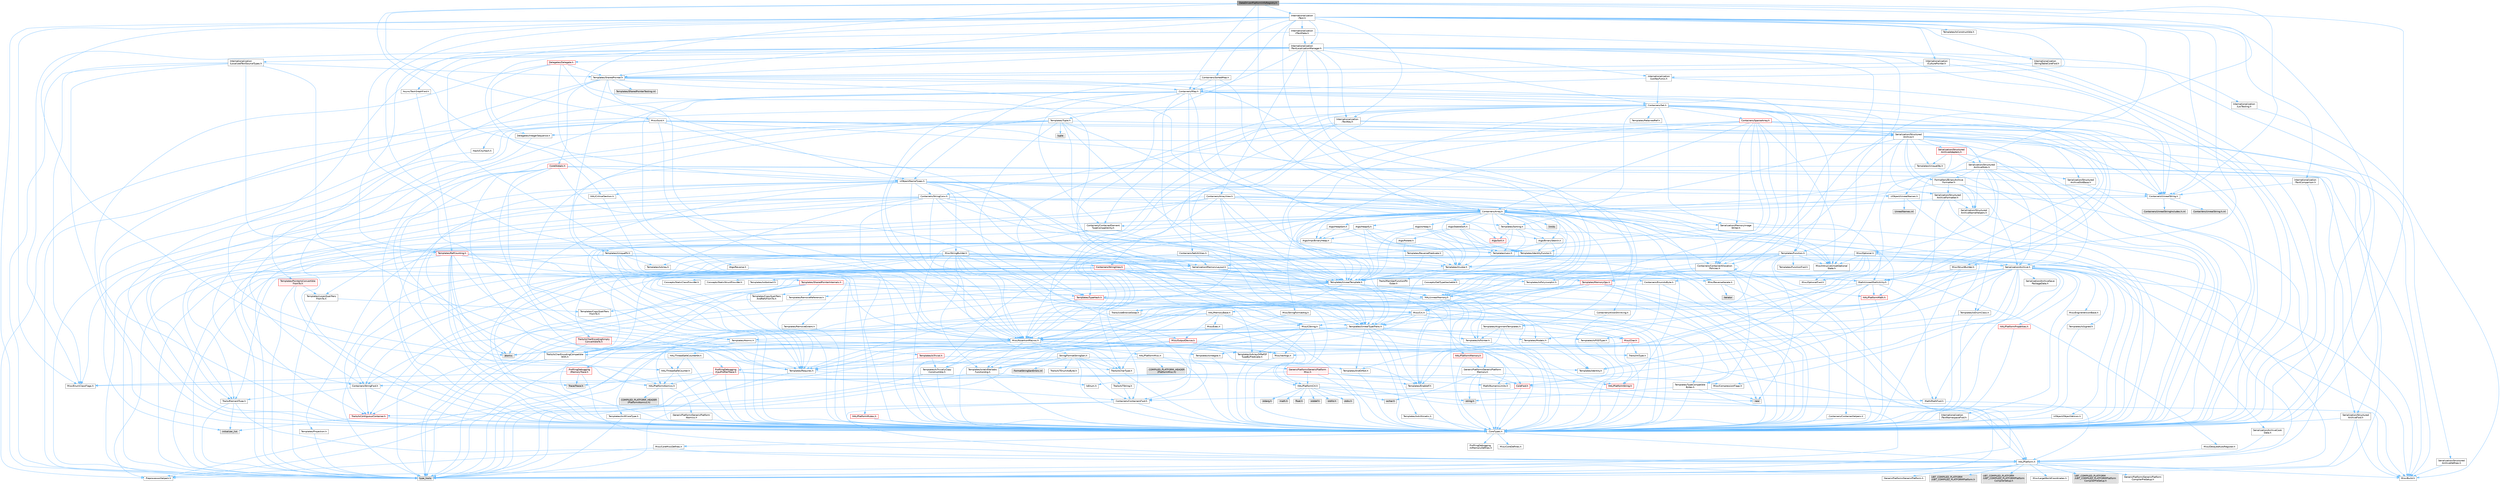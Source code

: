 digraph "DataDrivenPlatformInfoRegistry.h"
{
 // INTERACTIVE_SVG=YES
 // LATEX_PDF_SIZE
  bgcolor="transparent";
  edge [fontname=Helvetica,fontsize=10,labelfontname=Helvetica,labelfontsize=10];
  node [fontname=Helvetica,fontsize=10,shape=box,height=0.2,width=0.4];
  Node1 [id="Node000001",label="DataDrivenPlatformInfoRegistry.h",height=0.2,width=0.4,color="gray40", fillcolor="grey60", style="filled", fontcolor="black",tooltip=" "];
  Node1 -> Node2 [id="edge1_Node000001_Node000002",color="steelblue1",style="solid",tooltip=" "];
  Node2 [id="Node000002",label="Containers/Array.h",height=0.2,width=0.4,color="grey40", fillcolor="white", style="filled",URL="$df/dd0/Array_8h.html",tooltip=" "];
  Node2 -> Node3 [id="edge2_Node000002_Node000003",color="steelblue1",style="solid",tooltip=" "];
  Node3 [id="Node000003",label="CoreTypes.h",height=0.2,width=0.4,color="grey40", fillcolor="white", style="filled",URL="$dc/dec/CoreTypes_8h.html",tooltip=" "];
  Node3 -> Node4 [id="edge3_Node000003_Node000004",color="steelblue1",style="solid",tooltip=" "];
  Node4 [id="Node000004",label="HAL/Platform.h",height=0.2,width=0.4,color="grey40", fillcolor="white", style="filled",URL="$d9/dd0/Platform_8h.html",tooltip=" "];
  Node4 -> Node5 [id="edge4_Node000004_Node000005",color="steelblue1",style="solid",tooltip=" "];
  Node5 [id="Node000005",label="Misc/Build.h",height=0.2,width=0.4,color="grey40", fillcolor="white", style="filled",URL="$d3/dbb/Build_8h.html",tooltip=" "];
  Node4 -> Node6 [id="edge5_Node000004_Node000006",color="steelblue1",style="solid",tooltip=" "];
  Node6 [id="Node000006",label="Misc/LargeWorldCoordinates.h",height=0.2,width=0.4,color="grey40", fillcolor="white", style="filled",URL="$d2/dcb/LargeWorldCoordinates_8h.html",tooltip=" "];
  Node4 -> Node7 [id="edge6_Node000004_Node000007",color="steelblue1",style="solid",tooltip=" "];
  Node7 [id="Node000007",label="type_traits",height=0.2,width=0.4,color="grey60", fillcolor="#E0E0E0", style="filled",tooltip=" "];
  Node4 -> Node8 [id="edge7_Node000004_Node000008",color="steelblue1",style="solid",tooltip=" "];
  Node8 [id="Node000008",label="PreprocessorHelpers.h",height=0.2,width=0.4,color="grey40", fillcolor="white", style="filled",URL="$db/ddb/PreprocessorHelpers_8h.html",tooltip=" "];
  Node4 -> Node9 [id="edge8_Node000004_Node000009",color="steelblue1",style="solid",tooltip=" "];
  Node9 [id="Node000009",label="UBT_COMPILED_PLATFORM\l/UBT_COMPILED_PLATFORMPlatform\lCompilerPreSetup.h",height=0.2,width=0.4,color="grey60", fillcolor="#E0E0E0", style="filled",tooltip=" "];
  Node4 -> Node10 [id="edge9_Node000004_Node000010",color="steelblue1",style="solid",tooltip=" "];
  Node10 [id="Node000010",label="GenericPlatform/GenericPlatform\lCompilerPreSetup.h",height=0.2,width=0.4,color="grey40", fillcolor="white", style="filled",URL="$d9/dc8/GenericPlatformCompilerPreSetup_8h.html",tooltip=" "];
  Node4 -> Node11 [id="edge10_Node000004_Node000011",color="steelblue1",style="solid",tooltip=" "];
  Node11 [id="Node000011",label="GenericPlatform/GenericPlatform.h",height=0.2,width=0.4,color="grey40", fillcolor="white", style="filled",URL="$d6/d84/GenericPlatform_8h.html",tooltip=" "];
  Node4 -> Node12 [id="edge11_Node000004_Node000012",color="steelblue1",style="solid",tooltip=" "];
  Node12 [id="Node000012",label="UBT_COMPILED_PLATFORM\l/UBT_COMPILED_PLATFORMPlatform.h",height=0.2,width=0.4,color="grey60", fillcolor="#E0E0E0", style="filled",tooltip=" "];
  Node4 -> Node13 [id="edge12_Node000004_Node000013",color="steelblue1",style="solid",tooltip=" "];
  Node13 [id="Node000013",label="UBT_COMPILED_PLATFORM\l/UBT_COMPILED_PLATFORMPlatform\lCompilerSetup.h",height=0.2,width=0.4,color="grey60", fillcolor="#E0E0E0", style="filled",tooltip=" "];
  Node3 -> Node14 [id="edge13_Node000003_Node000014",color="steelblue1",style="solid",tooltip=" "];
  Node14 [id="Node000014",label="ProfilingDebugging\l/UMemoryDefines.h",height=0.2,width=0.4,color="grey40", fillcolor="white", style="filled",URL="$d2/da2/UMemoryDefines_8h.html",tooltip=" "];
  Node3 -> Node15 [id="edge14_Node000003_Node000015",color="steelblue1",style="solid",tooltip=" "];
  Node15 [id="Node000015",label="Misc/CoreMiscDefines.h",height=0.2,width=0.4,color="grey40", fillcolor="white", style="filled",URL="$da/d38/CoreMiscDefines_8h.html",tooltip=" "];
  Node15 -> Node4 [id="edge15_Node000015_Node000004",color="steelblue1",style="solid",tooltip=" "];
  Node15 -> Node8 [id="edge16_Node000015_Node000008",color="steelblue1",style="solid",tooltip=" "];
  Node3 -> Node16 [id="edge17_Node000003_Node000016",color="steelblue1",style="solid",tooltip=" "];
  Node16 [id="Node000016",label="Misc/CoreDefines.h",height=0.2,width=0.4,color="grey40", fillcolor="white", style="filled",URL="$d3/dd2/CoreDefines_8h.html",tooltip=" "];
  Node2 -> Node17 [id="edge18_Node000002_Node000017",color="steelblue1",style="solid",tooltip=" "];
  Node17 [id="Node000017",label="Misc/AssertionMacros.h",height=0.2,width=0.4,color="grey40", fillcolor="white", style="filled",URL="$d0/dfa/AssertionMacros_8h.html",tooltip=" "];
  Node17 -> Node3 [id="edge19_Node000017_Node000003",color="steelblue1",style="solid",tooltip=" "];
  Node17 -> Node4 [id="edge20_Node000017_Node000004",color="steelblue1",style="solid",tooltip=" "];
  Node17 -> Node18 [id="edge21_Node000017_Node000018",color="steelblue1",style="solid",tooltip=" "];
  Node18 [id="Node000018",label="HAL/PlatformMisc.h",height=0.2,width=0.4,color="grey40", fillcolor="white", style="filled",URL="$d0/df5/PlatformMisc_8h.html",tooltip=" "];
  Node18 -> Node3 [id="edge22_Node000018_Node000003",color="steelblue1",style="solid",tooltip=" "];
  Node18 -> Node19 [id="edge23_Node000018_Node000019",color="steelblue1",style="solid",tooltip=" "];
  Node19 [id="Node000019",label="GenericPlatform/GenericPlatform\lMisc.h",height=0.2,width=0.4,color="red", fillcolor="#FFF0F0", style="filled",URL="$db/d9a/GenericPlatformMisc_8h.html",tooltip=" "];
  Node19 -> Node20 [id="edge24_Node000019_Node000020",color="steelblue1",style="solid",tooltip=" "];
  Node20 [id="Node000020",label="Containers/StringFwd.h",height=0.2,width=0.4,color="grey40", fillcolor="white", style="filled",URL="$df/d37/StringFwd_8h.html",tooltip=" "];
  Node20 -> Node3 [id="edge25_Node000020_Node000003",color="steelblue1",style="solid",tooltip=" "];
  Node20 -> Node21 [id="edge26_Node000020_Node000021",color="steelblue1",style="solid",tooltip=" "];
  Node21 [id="Node000021",label="Traits/ElementType.h",height=0.2,width=0.4,color="grey40", fillcolor="white", style="filled",URL="$d5/d4f/ElementType_8h.html",tooltip=" "];
  Node21 -> Node4 [id="edge27_Node000021_Node000004",color="steelblue1",style="solid",tooltip=" "];
  Node21 -> Node22 [id="edge28_Node000021_Node000022",color="steelblue1",style="solid",tooltip=" "];
  Node22 [id="Node000022",label="initializer_list",height=0.2,width=0.4,color="grey60", fillcolor="#E0E0E0", style="filled",tooltip=" "];
  Node21 -> Node7 [id="edge29_Node000021_Node000007",color="steelblue1",style="solid",tooltip=" "];
  Node20 -> Node23 [id="edge30_Node000020_Node000023",color="steelblue1",style="solid",tooltip=" "];
  Node23 [id="Node000023",label="Traits/IsContiguousContainer.h",height=0.2,width=0.4,color="red", fillcolor="#FFF0F0", style="filled",URL="$d5/d3c/IsContiguousContainer_8h.html",tooltip=" "];
  Node23 -> Node3 [id="edge31_Node000023_Node000003",color="steelblue1",style="solid",tooltip=" "];
  Node23 -> Node22 [id="edge32_Node000023_Node000022",color="steelblue1",style="solid",tooltip=" "];
  Node19 -> Node25 [id="edge33_Node000019_Node000025",color="steelblue1",style="solid",tooltip=" "];
  Node25 [id="Node000025",label="CoreFwd.h",height=0.2,width=0.4,color="red", fillcolor="#FFF0F0", style="filled",URL="$d1/d1e/CoreFwd_8h.html",tooltip=" "];
  Node25 -> Node3 [id="edge34_Node000025_Node000003",color="steelblue1",style="solid",tooltip=" "];
  Node25 -> Node26 [id="edge35_Node000025_Node000026",color="steelblue1",style="solid",tooltip=" "];
  Node26 [id="Node000026",label="Containers/ContainersFwd.h",height=0.2,width=0.4,color="grey40", fillcolor="white", style="filled",URL="$d4/d0a/ContainersFwd_8h.html",tooltip=" "];
  Node26 -> Node4 [id="edge36_Node000026_Node000004",color="steelblue1",style="solid",tooltip=" "];
  Node26 -> Node3 [id="edge37_Node000026_Node000003",color="steelblue1",style="solid",tooltip=" "];
  Node26 -> Node23 [id="edge38_Node000026_Node000023",color="steelblue1",style="solid",tooltip=" "];
  Node25 -> Node27 [id="edge39_Node000025_Node000027",color="steelblue1",style="solid",tooltip=" "];
  Node27 [id="Node000027",label="Math/MathFwd.h",height=0.2,width=0.4,color="grey40", fillcolor="white", style="filled",URL="$d2/d10/MathFwd_8h.html",tooltip=" "];
  Node27 -> Node4 [id="edge40_Node000027_Node000004",color="steelblue1",style="solid",tooltip=" "];
  Node19 -> Node3 [id="edge41_Node000019_Node000003",color="steelblue1",style="solid",tooltip=" "];
  Node19 -> Node30 [id="edge42_Node000019_Node000030",color="steelblue1",style="solid",tooltip=" "];
  Node30 [id="Node000030",label="HAL/PlatformCrt.h",height=0.2,width=0.4,color="grey40", fillcolor="white", style="filled",URL="$d8/d75/PlatformCrt_8h.html",tooltip=" "];
  Node30 -> Node31 [id="edge43_Node000030_Node000031",color="steelblue1",style="solid",tooltip=" "];
  Node31 [id="Node000031",label="new",height=0.2,width=0.4,color="grey60", fillcolor="#E0E0E0", style="filled",tooltip=" "];
  Node30 -> Node32 [id="edge44_Node000030_Node000032",color="steelblue1",style="solid",tooltip=" "];
  Node32 [id="Node000032",label="wchar.h",height=0.2,width=0.4,color="grey60", fillcolor="#E0E0E0", style="filled",tooltip=" "];
  Node30 -> Node33 [id="edge45_Node000030_Node000033",color="steelblue1",style="solid",tooltip=" "];
  Node33 [id="Node000033",label="stddef.h",height=0.2,width=0.4,color="grey60", fillcolor="#E0E0E0", style="filled",tooltip=" "];
  Node30 -> Node34 [id="edge46_Node000030_Node000034",color="steelblue1",style="solid",tooltip=" "];
  Node34 [id="Node000034",label="stdlib.h",height=0.2,width=0.4,color="grey60", fillcolor="#E0E0E0", style="filled",tooltip=" "];
  Node30 -> Node35 [id="edge47_Node000030_Node000035",color="steelblue1",style="solid",tooltip=" "];
  Node35 [id="Node000035",label="stdio.h",height=0.2,width=0.4,color="grey60", fillcolor="#E0E0E0", style="filled",tooltip=" "];
  Node30 -> Node36 [id="edge48_Node000030_Node000036",color="steelblue1",style="solid",tooltip=" "];
  Node36 [id="Node000036",label="stdarg.h",height=0.2,width=0.4,color="grey60", fillcolor="#E0E0E0", style="filled",tooltip=" "];
  Node30 -> Node37 [id="edge49_Node000030_Node000037",color="steelblue1",style="solid",tooltip=" "];
  Node37 [id="Node000037",label="math.h",height=0.2,width=0.4,color="grey60", fillcolor="#E0E0E0", style="filled",tooltip=" "];
  Node30 -> Node38 [id="edge50_Node000030_Node000038",color="steelblue1",style="solid",tooltip=" "];
  Node38 [id="Node000038",label="float.h",height=0.2,width=0.4,color="grey60", fillcolor="#E0E0E0", style="filled",tooltip=" "];
  Node30 -> Node39 [id="edge51_Node000030_Node000039",color="steelblue1",style="solid",tooltip=" "];
  Node39 [id="Node000039",label="string.h",height=0.2,width=0.4,color="grey60", fillcolor="#E0E0E0", style="filled",tooltip=" "];
  Node19 -> Node40 [id="edge52_Node000019_Node000040",color="steelblue1",style="solid",tooltip=" "];
  Node40 [id="Node000040",label="Math/NumericLimits.h",height=0.2,width=0.4,color="grey40", fillcolor="white", style="filled",URL="$df/d1b/NumericLimits_8h.html",tooltip=" "];
  Node40 -> Node3 [id="edge53_Node000040_Node000003",color="steelblue1",style="solid",tooltip=" "];
  Node19 -> Node41 [id="edge54_Node000019_Node000041",color="steelblue1",style="solid",tooltip=" "];
  Node41 [id="Node000041",label="Misc/CompressionFlags.h",height=0.2,width=0.4,color="grey40", fillcolor="white", style="filled",URL="$d9/d76/CompressionFlags_8h.html",tooltip=" "];
  Node19 -> Node42 [id="edge55_Node000019_Node000042",color="steelblue1",style="solid",tooltip=" "];
  Node42 [id="Node000042",label="Misc/EnumClassFlags.h",height=0.2,width=0.4,color="grey40", fillcolor="white", style="filled",URL="$d8/de7/EnumClassFlags_8h.html",tooltip=" "];
  Node18 -> Node45 [id="edge56_Node000018_Node000045",color="steelblue1",style="solid",tooltip=" "];
  Node45 [id="Node000045",label="COMPILED_PLATFORM_HEADER\l(PlatformMisc.h)",height=0.2,width=0.4,color="grey60", fillcolor="#E0E0E0", style="filled",tooltip=" "];
  Node18 -> Node46 [id="edge57_Node000018_Node000046",color="steelblue1",style="solid",tooltip=" "];
  Node46 [id="Node000046",label="ProfilingDebugging\l/CpuProfilerTrace.h",height=0.2,width=0.4,color="red", fillcolor="#FFF0F0", style="filled",URL="$da/dcb/CpuProfilerTrace_8h.html",tooltip=" "];
  Node46 -> Node3 [id="edge58_Node000046_Node000003",color="steelblue1",style="solid",tooltip=" "];
  Node46 -> Node26 [id="edge59_Node000046_Node000026",color="steelblue1",style="solid",tooltip=" "];
  Node46 -> Node47 [id="edge60_Node000046_Node000047",color="steelblue1",style="solid",tooltip=" "];
  Node47 [id="Node000047",label="HAL/PlatformAtomics.h",height=0.2,width=0.4,color="grey40", fillcolor="white", style="filled",URL="$d3/d36/PlatformAtomics_8h.html",tooltip=" "];
  Node47 -> Node3 [id="edge61_Node000047_Node000003",color="steelblue1",style="solid",tooltip=" "];
  Node47 -> Node48 [id="edge62_Node000047_Node000048",color="steelblue1",style="solid",tooltip=" "];
  Node48 [id="Node000048",label="GenericPlatform/GenericPlatform\lAtomics.h",height=0.2,width=0.4,color="grey40", fillcolor="white", style="filled",URL="$da/d72/GenericPlatformAtomics_8h.html",tooltip=" "];
  Node48 -> Node3 [id="edge63_Node000048_Node000003",color="steelblue1",style="solid",tooltip=" "];
  Node47 -> Node49 [id="edge64_Node000047_Node000049",color="steelblue1",style="solid",tooltip=" "];
  Node49 [id="Node000049",label="COMPILED_PLATFORM_HEADER\l(PlatformAtomics.h)",height=0.2,width=0.4,color="grey60", fillcolor="#E0E0E0", style="filled",tooltip=" "];
  Node46 -> Node8 [id="edge65_Node000046_Node000008",color="steelblue1",style="solid",tooltip=" "];
  Node46 -> Node5 [id="edge66_Node000046_Node000005",color="steelblue1",style="solid",tooltip=" "];
  Node46 -> Node53 [id="edge67_Node000046_Node000053",color="steelblue1",style="solid",tooltip=" "];
  Node53 [id="Node000053",label="Trace/Trace.h",height=0.2,width=0.4,color="grey60", fillcolor="#E0E0E0", style="filled",tooltip=" "];
  Node17 -> Node8 [id="edge68_Node000017_Node000008",color="steelblue1",style="solid",tooltip=" "];
  Node17 -> Node54 [id="edge69_Node000017_Node000054",color="steelblue1",style="solid",tooltip=" "];
  Node54 [id="Node000054",label="Templates/EnableIf.h",height=0.2,width=0.4,color="grey40", fillcolor="white", style="filled",URL="$d7/d60/EnableIf_8h.html",tooltip=" "];
  Node54 -> Node3 [id="edge70_Node000054_Node000003",color="steelblue1",style="solid",tooltip=" "];
  Node17 -> Node55 [id="edge71_Node000017_Node000055",color="steelblue1",style="solid",tooltip=" "];
  Node55 [id="Node000055",label="Templates/IsArrayOrRefOf\lTypeByPredicate.h",height=0.2,width=0.4,color="grey40", fillcolor="white", style="filled",URL="$d6/da1/IsArrayOrRefOfTypeByPredicate_8h.html",tooltip=" "];
  Node55 -> Node3 [id="edge72_Node000055_Node000003",color="steelblue1",style="solid",tooltip=" "];
  Node17 -> Node56 [id="edge73_Node000017_Node000056",color="steelblue1",style="solid",tooltip=" "];
  Node56 [id="Node000056",label="Templates/IsValidVariadic\lFunctionArg.h",height=0.2,width=0.4,color="grey40", fillcolor="white", style="filled",URL="$d0/dc8/IsValidVariadicFunctionArg_8h.html",tooltip=" "];
  Node56 -> Node3 [id="edge74_Node000056_Node000003",color="steelblue1",style="solid",tooltip=" "];
  Node56 -> Node57 [id="edge75_Node000056_Node000057",color="steelblue1",style="solid",tooltip=" "];
  Node57 [id="Node000057",label="IsEnum.h",height=0.2,width=0.4,color="grey40", fillcolor="white", style="filled",URL="$d4/de5/IsEnum_8h.html",tooltip=" "];
  Node56 -> Node7 [id="edge76_Node000056_Node000007",color="steelblue1",style="solid",tooltip=" "];
  Node17 -> Node58 [id="edge77_Node000017_Node000058",color="steelblue1",style="solid",tooltip=" "];
  Node58 [id="Node000058",label="Traits/IsCharEncodingCompatible\lWith.h",height=0.2,width=0.4,color="grey40", fillcolor="white", style="filled",URL="$df/dd1/IsCharEncodingCompatibleWith_8h.html",tooltip=" "];
  Node58 -> Node7 [id="edge78_Node000058_Node000007",color="steelblue1",style="solid",tooltip=" "];
  Node58 -> Node59 [id="edge79_Node000058_Node000059",color="steelblue1",style="solid",tooltip=" "];
  Node59 [id="Node000059",label="Traits/IsCharType.h",height=0.2,width=0.4,color="grey40", fillcolor="white", style="filled",URL="$db/d51/IsCharType_8h.html",tooltip=" "];
  Node59 -> Node3 [id="edge80_Node000059_Node000003",color="steelblue1",style="solid",tooltip=" "];
  Node17 -> Node60 [id="edge81_Node000017_Node000060",color="steelblue1",style="solid",tooltip=" "];
  Node60 [id="Node000060",label="Misc/VarArgs.h",height=0.2,width=0.4,color="grey40", fillcolor="white", style="filled",URL="$d5/d6f/VarArgs_8h.html",tooltip=" "];
  Node60 -> Node3 [id="edge82_Node000060_Node000003",color="steelblue1",style="solid",tooltip=" "];
  Node17 -> Node61 [id="edge83_Node000017_Node000061",color="steelblue1",style="solid",tooltip=" "];
  Node61 [id="Node000061",label="String/FormatStringSan.h",height=0.2,width=0.4,color="grey40", fillcolor="white", style="filled",URL="$d3/d8b/FormatStringSan_8h.html",tooltip=" "];
  Node61 -> Node7 [id="edge84_Node000061_Node000007",color="steelblue1",style="solid",tooltip=" "];
  Node61 -> Node3 [id="edge85_Node000061_Node000003",color="steelblue1",style="solid",tooltip=" "];
  Node61 -> Node62 [id="edge86_Node000061_Node000062",color="steelblue1",style="solid",tooltip=" "];
  Node62 [id="Node000062",label="Templates/Requires.h",height=0.2,width=0.4,color="grey40", fillcolor="white", style="filled",URL="$dc/d96/Requires_8h.html",tooltip=" "];
  Node62 -> Node54 [id="edge87_Node000062_Node000054",color="steelblue1",style="solid",tooltip=" "];
  Node62 -> Node7 [id="edge88_Node000062_Node000007",color="steelblue1",style="solid",tooltip=" "];
  Node61 -> Node63 [id="edge89_Node000061_Node000063",color="steelblue1",style="solid",tooltip=" "];
  Node63 [id="Node000063",label="Templates/Identity.h",height=0.2,width=0.4,color="grey40", fillcolor="white", style="filled",URL="$d0/dd5/Identity_8h.html",tooltip=" "];
  Node61 -> Node56 [id="edge90_Node000061_Node000056",color="steelblue1",style="solid",tooltip=" "];
  Node61 -> Node59 [id="edge91_Node000061_Node000059",color="steelblue1",style="solid",tooltip=" "];
  Node61 -> Node64 [id="edge92_Node000061_Node000064",color="steelblue1",style="solid",tooltip=" "];
  Node64 [id="Node000064",label="Traits/IsTEnumAsByte.h",height=0.2,width=0.4,color="grey40", fillcolor="white", style="filled",URL="$d1/de6/IsTEnumAsByte_8h.html",tooltip=" "];
  Node61 -> Node65 [id="edge93_Node000061_Node000065",color="steelblue1",style="solid",tooltip=" "];
  Node65 [id="Node000065",label="Traits/IsTString.h",height=0.2,width=0.4,color="grey40", fillcolor="white", style="filled",URL="$d0/df8/IsTString_8h.html",tooltip=" "];
  Node65 -> Node26 [id="edge94_Node000065_Node000026",color="steelblue1",style="solid",tooltip=" "];
  Node61 -> Node26 [id="edge95_Node000061_Node000026",color="steelblue1",style="solid",tooltip=" "];
  Node61 -> Node66 [id="edge96_Node000061_Node000066",color="steelblue1",style="solid",tooltip=" "];
  Node66 [id="Node000066",label="FormatStringSanErrors.inl",height=0.2,width=0.4,color="grey60", fillcolor="#E0E0E0", style="filled",tooltip=" "];
  Node17 -> Node67 [id="edge97_Node000017_Node000067",color="steelblue1",style="solid",tooltip=" "];
  Node67 [id="Node000067",label="atomic",height=0.2,width=0.4,color="grey60", fillcolor="#E0E0E0", style="filled",tooltip=" "];
  Node2 -> Node68 [id="edge98_Node000002_Node000068",color="steelblue1",style="solid",tooltip=" "];
  Node68 [id="Node000068",label="Misc/IntrusiveUnsetOptional\lState.h",height=0.2,width=0.4,color="grey40", fillcolor="white", style="filled",URL="$d2/d0a/IntrusiveUnsetOptionalState_8h.html",tooltip=" "];
  Node68 -> Node69 [id="edge99_Node000068_Node000069",color="steelblue1",style="solid",tooltip=" "];
  Node69 [id="Node000069",label="Misc/OptionalFwd.h",height=0.2,width=0.4,color="grey40", fillcolor="white", style="filled",URL="$dc/d50/OptionalFwd_8h.html",tooltip=" "];
  Node2 -> Node70 [id="edge100_Node000002_Node000070",color="steelblue1",style="solid",tooltip=" "];
  Node70 [id="Node000070",label="Misc/ReverseIterate.h",height=0.2,width=0.4,color="grey40", fillcolor="white", style="filled",URL="$db/de3/ReverseIterate_8h.html",tooltip=" "];
  Node70 -> Node4 [id="edge101_Node000070_Node000004",color="steelblue1",style="solid",tooltip=" "];
  Node70 -> Node71 [id="edge102_Node000070_Node000071",color="steelblue1",style="solid",tooltip=" "];
  Node71 [id="Node000071",label="iterator",height=0.2,width=0.4,color="grey60", fillcolor="#E0E0E0", style="filled",tooltip=" "];
  Node2 -> Node72 [id="edge103_Node000002_Node000072",color="steelblue1",style="solid",tooltip=" "];
  Node72 [id="Node000072",label="HAL/UnrealMemory.h",height=0.2,width=0.4,color="grey40", fillcolor="white", style="filled",URL="$d9/d96/UnrealMemory_8h.html",tooltip=" "];
  Node72 -> Node3 [id="edge104_Node000072_Node000003",color="steelblue1",style="solid",tooltip=" "];
  Node72 -> Node73 [id="edge105_Node000072_Node000073",color="steelblue1",style="solid",tooltip=" "];
  Node73 [id="Node000073",label="GenericPlatform/GenericPlatform\lMemory.h",height=0.2,width=0.4,color="grey40", fillcolor="white", style="filled",URL="$dd/d22/GenericPlatformMemory_8h.html",tooltip=" "];
  Node73 -> Node25 [id="edge106_Node000073_Node000025",color="steelblue1",style="solid",tooltip=" "];
  Node73 -> Node3 [id="edge107_Node000073_Node000003",color="steelblue1",style="solid",tooltip=" "];
  Node73 -> Node74 [id="edge108_Node000073_Node000074",color="steelblue1",style="solid",tooltip=" "];
  Node74 [id="Node000074",label="HAL/PlatformString.h",height=0.2,width=0.4,color="red", fillcolor="#FFF0F0", style="filled",URL="$db/db5/PlatformString_8h.html",tooltip=" "];
  Node74 -> Node3 [id="edge109_Node000074_Node000003",color="steelblue1",style="solid",tooltip=" "];
  Node73 -> Node39 [id="edge110_Node000073_Node000039",color="steelblue1",style="solid",tooltip=" "];
  Node73 -> Node32 [id="edge111_Node000073_Node000032",color="steelblue1",style="solid",tooltip=" "];
  Node72 -> Node76 [id="edge112_Node000072_Node000076",color="steelblue1",style="solid",tooltip=" "];
  Node76 [id="Node000076",label="HAL/MemoryBase.h",height=0.2,width=0.4,color="grey40", fillcolor="white", style="filled",URL="$d6/d9f/MemoryBase_8h.html",tooltip=" "];
  Node76 -> Node3 [id="edge113_Node000076_Node000003",color="steelblue1",style="solid",tooltip=" "];
  Node76 -> Node47 [id="edge114_Node000076_Node000047",color="steelblue1",style="solid",tooltip=" "];
  Node76 -> Node30 [id="edge115_Node000076_Node000030",color="steelblue1",style="solid",tooltip=" "];
  Node76 -> Node77 [id="edge116_Node000076_Node000077",color="steelblue1",style="solid",tooltip=" "];
  Node77 [id="Node000077",label="Misc/Exec.h",height=0.2,width=0.4,color="grey40", fillcolor="white", style="filled",URL="$de/ddb/Exec_8h.html",tooltip=" "];
  Node77 -> Node3 [id="edge117_Node000077_Node000003",color="steelblue1",style="solid",tooltip=" "];
  Node77 -> Node17 [id="edge118_Node000077_Node000017",color="steelblue1",style="solid",tooltip=" "];
  Node76 -> Node78 [id="edge119_Node000076_Node000078",color="steelblue1",style="solid",tooltip=" "];
  Node78 [id="Node000078",label="Misc/OutputDevice.h",height=0.2,width=0.4,color="red", fillcolor="#FFF0F0", style="filled",URL="$d7/d32/OutputDevice_8h.html",tooltip=" "];
  Node78 -> Node25 [id="edge120_Node000078_Node000025",color="steelblue1",style="solid",tooltip=" "];
  Node78 -> Node3 [id="edge121_Node000078_Node000003",color="steelblue1",style="solid",tooltip=" "];
  Node78 -> Node60 [id="edge122_Node000078_Node000060",color="steelblue1",style="solid",tooltip=" "];
  Node78 -> Node55 [id="edge123_Node000078_Node000055",color="steelblue1",style="solid",tooltip=" "];
  Node78 -> Node56 [id="edge124_Node000078_Node000056",color="steelblue1",style="solid",tooltip=" "];
  Node78 -> Node58 [id="edge125_Node000078_Node000058",color="steelblue1",style="solid",tooltip=" "];
  Node76 -> Node80 [id="edge126_Node000076_Node000080",color="steelblue1",style="solid",tooltip=" "];
  Node80 [id="Node000080",label="Templates/Atomic.h",height=0.2,width=0.4,color="grey40", fillcolor="white", style="filled",URL="$d3/d91/Atomic_8h.html",tooltip=" "];
  Node80 -> Node81 [id="edge127_Node000080_Node000081",color="steelblue1",style="solid",tooltip=" "];
  Node81 [id="Node000081",label="HAL/ThreadSafeCounter.h",height=0.2,width=0.4,color="grey40", fillcolor="white", style="filled",URL="$dc/dc9/ThreadSafeCounter_8h.html",tooltip=" "];
  Node81 -> Node3 [id="edge128_Node000081_Node000003",color="steelblue1",style="solid",tooltip=" "];
  Node81 -> Node47 [id="edge129_Node000081_Node000047",color="steelblue1",style="solid",tooltip=" "];
  Node80 -> Node82 [id="edge130_Node000080_Node000082",color="steelblue1",style="solid",tooltip=" "];
  Node82 [id="Node000082",label="HAL/ThreadSafeCounter64.h",height=0.2,width=0.4,color="grey40", fillcolor="white", style="filled",URL="$d0/d12/ThreadSafeCounter64_8h.html",tooltip=" "];
  Node82 -> Node3 [id="edge131_Node000082_Node000003",color="steelblue1",style="solid",tooltip=" "];
  Node82 -> Node81 [id="edge132_Node000082_Node000081",color="steelblue1",style="solid",tooltip=" "];
  Node80 -> Node83 [id="edge133_Node000080_Node000083",color="steelblue1",style="solid",tooltip=" "];
  Node83 [id="Node000083",label="Templates/IsIntegral.h",height=0.2,width=0.4,color="grey40", fillcolor="white", style="filled",URL="$da/d64/IsIntegral_8h.html",tooltip=" "];
  Node83 -> Node3 [id="edge134_Node000083_Node000003",color="steelblue1",style="solid",tooltip=" "];
  Node80 -> Node84 [id="edge135_Node000080_Node000084",color="steelblue1",style="solid",tooltip=" "];
  Node84 [id="Node000084",label="Templates/IsTrivial.h",height=0.2,width=0.4,color="red", fillcolor="#FFF0F0", style="filled",URL="$da/d4c/IsTrivial_8h.html",tooltip=" "];
  Node84 -> Node85 [id="edge136_Node000084_Node000085",color="steelblue1",style="solid",tooltip=" "];
  Node85 [id="Node000085",label="Templates/AndOrNot.h",height=0.2,width=0.4,color="grey40", fillcolor="white", style="filled",URL="$db/d0a/AndOrNot_8h.html",tooltip=" "];
  Node85 -> Node3 [id="edge137_Node000085_Node000003",color="steelblue1",style="solid",tooltip=" "];
  Node84 -> Node86 [id="edge138_Node000084_Node000086",color="steelblue1",style="solid",tooltip=" "];
  Node86 [id="Node000086",label="Templates/IsTriviallyCopy\lConstructible.h",height=0.2,width=0.4,color="grey40", fillcolor="white", style="filled",URL="$d3/d78/IsTriviallyCopyConstructible_8h.html",tooltip=" "];
  Node86 -> Node3 [id="edge139_Node000086_Node000003",color="steelblue1",style="solid",tooltip=" "];
  Node86 -> Node7 [id="edge140_Node000086_Node000007",color="steelblue1",style="solid",tooltip=" "];
  Node84 -> Node7 [id="edge141_Node000084_Node000007",color="steelblue1",style="solid",tooltip=" "];
  Node80 -> Node88 [id="edge142_Node000080_Node000088",color="steelblue1",style="solid",tooltip=" "];
  Node88 [id="Node000088",label="Traits/IntType.h",height=0.2,width=0.4,color="grey40", fillcolor="white", style="filled",URL="$d7/deb/IntType_8h.html",tooltip=" "];
  Node88 -> Node4 [id="edge143_Node000088_Node000004",color="steelblue1",style="solid",tooltip=" "];
  Node80 -> Node67 [id="edge144_Node000080_Node000067",color="steelblue1",style="solid",tooltip=" "];
  Node72 -> Node89 [id="edge145_Node000072_Node000089",color="steelblue1",style="solid",tooltip=" "];
  Node89 [id="Node000089",label="HAL/PlatformMemory.h",height=0.2,width=0.4,color="red", fillcolor="#FFF0F0", style="filled",URL="$de/d68/PlatformMemory_8h.html",tooltip=" "];
  Node89 -> Node3 [id="edge146_Node000089_Node000003",color="steelblue1",style="solid",tooltip=" "];
  Node89 -> Node73 [id="edge147_Node000089_Node000073",color="steelblue1",style="solid",tooltip=" "];
  Node72 -> Node91 [id="edge148_Node000072_Node000091",color="steelblue1",style="solid",tooltip=" "];
  Node91 [id="Node000091",label="ProfilingDebugging\l/MemoryTrace.h",height=0.2,width=0.4,color="red", fillcolor="#FFF0F0", style="filled",URL="$da/dd7/MemoryTrace_8h.html",tooltip=" "];
  Node91 -> Node4 [id="edge149_Node000091_Node000004",color="steelblue1",style="solid",tooltip=" "];
  Node91 -> Node42 [id="edge150_Node000091_Node000042",color="steelblue1",style="solid",tooltip=" "];
  Node91 -> Node53 [id="edge151_Node000091_Node000053",color="steelblue1",style="solid",tooltip=" "];
  Node72 -> Node92 [id="edge152_Node000072_Node000092",color="steelblue1",style="solid",tooltip=" "];
  Node92 [id="Node000092",label="Templates/IsPointer.h",height=0.2,width=0.4,color="grey40", fillcolor="white", style="filled",URL="$d7/d05/IsPointer_8h.html",tooltip=" "];
  Node92 -> Node3 [id="edge153_Node000092_Node000003",color="steelblue1",style="solid",tooltip=" "];
  Node2 -> Node93 [id="edge154_Node000002_Node000093",color="steelblue1",style="solid",tooltip=" "];
  Node93 [id="Node000093",label="Templates/UnrealTypeTraits.h",height=0.2,width=0.4,color="grey40", fillcolor="white", style="filled",URL="$d2/d2d/UnrealTypeTraits_8h.html",tooltip=" "];
  Node93 -> Node3 [id="edge155_Node000093_Node000003",color="steelblue1",style="solid",tooltip=" "];
  Node93 -> Node92 [id="edge156_Node000093_Node000092",color="steelblue1",style="solid",tooltip=" "];
  Node93 -> Node17 [id="edge157_Node000093_Node000017",color="steelblue1",style="solid",tooltip=" "];
  Node93 -> Node85 [id="edge158_Node000093_Node000085",color="steelblue1",style="solid",tooltip=" "];
  Node93 -> Node54 [id="edge159_Node000093_Node000054",color="steelblue1",style="solid",tooltip=" "];
  Node93 -> Node94 [id="edge160_Node000093_Node000094",color="steelblue1",style="solid",tooltip=" "];
  Node94 [id="Node000094",label="Templates/IsArithmetic.h",height=0.2,width=0.4,color="grey40", fillcolor="white", style="filled",URL="$d2/d5d/IsArithmetic_8h.html",tooltip=" "];
  Node94 -> Node3 [id="edge161_Node000094_Node000003",color="steelblue1",style="solid",tooltip=" "];
  Node93 -> Node57 [id="edge162_Node000093_Node000057",color="steelblue1",style="solid",tooltip=" "];
  Node93 -> Node95 [id="edge163_Node000093_Node000095",color="steelblue1",style="solid",tooltip=" "];
  Node95 [id="Node000095",label="Templates/Models.h",height=0.2,width=0.4,color="grey40", fillcolor="white", style="filled",URL="$d3/d0c/Models_8h.html",tooltip=" "];
  Node95 -> Node63 [id="edge164_Node000095_Node000063",color="steelblue1",style="solid",tooltip=" "];
  Node93 -> Node96 [id="edge165_Node000093_Node000096",color="steelblue1",style="solid",tooltip=" "];
  Node96 [id="Node000096",label="Templates/IsPODType.h",height=0.2,width=0.4,color="grey40", fillcolor="white", style="filled",URL="$d7/db1/IsPODType_8h.html",tooltip=" "];
  Node96 -> Node3 [id="edge166_Node000096_Node000003",color="steelblue1",style="solid",tooltip=" "];
  Node93 -> Node97 [id="edge167_Node000093_Node000097",color="steelblue1",style="solid",tooltip=" "];
  Node97 [id="Node000097",label="Templates/IsUECoreType.h",height=0.2,width=0.4,color="grey40", fillcolor="white", style="filled",URL="$d1/db8/IsUECoreType_8h.html",tooltip=" "];
  Node97 -> Node3 [id="edge168_Node000097_Node000003",color="steelblue1",style="solid",tooltip=" "];
  Node97 -> Node7 [id="edge169_Node000097_Node000007",color="steelblue1",style="solid",tooltip=" "];
  Node93 -> Node86 [id="edge170_Node000093_Node000086",color="steelblue1",style="solid",tooltip=" "];
  Node2 -> Node98 [id="edge171_Node000002_Node000098",color="steelblue1",style="solid",tooltip=" "];
  Node98 [id="Node000098",label="Templates/UnrealTemplate.h",height=0.2,width=0.4,color="grey40", fillcolor="white", style="filled",URL="$d4/d24/UnrealTemplate_8h.html",tooltip=" "];
  Node98 -> Node3 [id="edge172_Node000098_Node000003",color="steelblue1",style="solid",tooltip=" "];
  Node98 -> Node92 [id="edge173_Node000098_Node000092",color="steelblue1",style="solid",tooltip=" "];
  Node98 -> Node72 [id="edge174_Node000098_Node000072",color="steelblue1",style="solid",tooltip=" "];
  Node98 -> Node99 [id="edge175_Node000098_Node000099",color="steelblue1",style="solid",tooltip=" "];
  Node99 [id="Node000099",label="Templates/CopyQualifiers\lAndRefsFromTo.h",height=0.2,width=0.4,color="grey40", fillcolor="white", style="filled",URL="$d3/db3/CopyQualifiersAndRefsFromTo_8h.html",tooltip=" "];
  Node99 -> Node100 [id="edge176_Node000099_Node000100",color="steelblue1",style="solid",tooltip=" "];
  Node100 [id="Node000100",label="Templates/CopyQualifiers\lFromTo.h",height=0.2,width=0.4,color="grey40", fillcolor="white", style="filled",URL="$d5/db4/CopyQualifiersFromTo_8h.html",tooltip=" "];
  Node98 -> Node93 [id="edge177_Node000098_Node000093",color="steelblue1",style="solid",tooltip=" "];
  Node98 -> Node101 [id="edge178_Node000098_Node000101",color="steelblue1",style="solid",tooltip=" "];
  Node101 [id="Node000101",label="Templates/RemoveReference.h",height=0.2,width=0.4,color="grey40", fillcolor="white", style="filled",URL="$da/dbe/RemoveReference_8h.html",tooltip=" "];
  Node101 -> Node3 [id="edge179_Node000101_Node000003",color="steelblue1",style="solid",tooltip=" "];
  Node98 -> Node62 [id="edge180_Node000098_Node000062",color="steelblue1",style="solid",tooltip=" "];
  Node98 -> Node102 [id="edge181_Node000098_Node000102",color="steelblue1",style="solid",tooltip=" "];
  Node102 [id="Node000102",label="Templates/TypeCompatible\lBytes.h",height=0.2,width=0.4,color="grey40", fillcolor="white", style="filled",URL="$df/d0a/TypeCompatibleBytes_8h.html",tooltip=" "];
  Node102 -> Node3 [id="edge182_Node000102_Node000003",color="steelblue1",style="solid",tooltip=" "];
  Node102 -> Node39 [id="edge183_Node000102_Node000039",color="steelblue1",style="solid",tooltip=" "];
  Node102 -> Node31 [id="edge184_Node000102_Node000031",color="steelblue1",style="solid",tooltip=" "];
  Node102 -> Node7 [id="edge185_Node000102_Node000007",color="steelblue1",style="solid",tooltip=" "];
  Node98 -> Node63 [id="edge186_Node000098_Node000063",color="steelblue1",style="solid",tooltip=" "];
  Node98 -> Node23 [id="edge187_Node000098_Node000023",color="steelblue1",style="solid",tooltip=" "];
  Node98 -> Node103 [id="edge188_Node000098_Node000103",color="steelblue1",style="solid",tooltip=" "];
  Node103 [id="Node000103",label="Traits/UseBitwiseSwap.h",height=0.2,width=0.4,color="grey40", fillcolor="white", style="filled",URL="$db/df3/UseBitwiseSwap_8h.html",tooltip=" "];
  Node103 -> Node3 [id="edge189_Node000103_Node000003",color="steelblue1",style="solid",tooltip=" "];
  Node103 -> Node7 [id="edge190_Node000103_Node000007",color="steelblue1",style="solid",tooltip=" "];
  Node98 -> Node7 [id="edge191_Node000098_Node000007",color="steelblue1",style="solid",tooltip=" "];
  Node2 -> Node104 [id="edge192_Node000002_Node000104",color="steelblue1",style="solid",tooltip=" "];
  Node104 [id="Node000104",label="Containers/AllowShrinking.h",height=0.2,width=0.4,color="grey40", fillcolor="white", style="filled",URL="$d7/d1a/AllowShrinking_8h.html",tooltip=" "];
  Node104 -> Node3 [id="edge193_Node000104_Node000003",color="steelblue1",style="solid",tooltip=" "];
  Node2 -> Node105 [id="edge194_Node000002_Node000105",color="steelblue1",style="solid",tooltip=" "];
  Node105 [id="Node000105",label="Containers/ContainerAllocation\lPolicies.h",height=0.2,width=0.4,color="grey40", fillcolor="white", style="filled",URL="$d7/dff/ContainerAllocationPolicies_8h.html",tooltip=" "];
  Node105 -> Node3 [id="edge195_Node000105_Node000003",color="steelblue1",style="solid",tooltip=" "];
  Node105 -> Node106 [id="edge196_Node000105_Node000106",color="steelblue1",style="solid",tooltip=" "];
  Node106 [id="Node000106",label="Containers/ContainerHelpers.h",height=0.2,width=0.4,color="grey40", fillcolor="white", style="filled",URL="$d7/d33/ContainerHelpers_8h.html",tooltip=" "];
  Node106 -> Node3 [id="edge197_Node000106_Node000003",color="steelblue1",style="solid",tooltip=" "];
  Node105 -> Node105 [id="edge198_Node000105_Node000105",color="steelblue1",style="solid",tooltip=" "];
  Node105 -> Node107 [id="edge199_Node000105_Node000107",color="steelblue1",style="solid",tooltip=" "];
  Node107 [id="Node000107",label="HAL/PlatformMath.h",height=0.2,width=0.4,color="red", fillcolor="#FFF0F0", style="filled",URL="$dc/d53/PlatformMath_8h.html",tooltip=" "];
  Node107 -> Node3 [id="edge200_Node000107_Node000003",color="steelblue1",style="solid",tooltip=" "];
  Node105 -> Node72 [id="edge201_Node000105_Node000072",color="steelblue1",style="solid",tooltip=" "];
  Node105 -> Node40 [id="edge202_Node000105_Node000040",color="steelblue1",style="solid",tooltip=" "];
  Node105 -> Node17 [id="edge203_Node000105_Node000017",color="steelblue1",style="solid",tooltip=" "];
  Node105 -> Node115 [id="edge204_Node000105_Node000115",color="steelblue1",style="solid",tooltip=" "];
  Node115 [id="Node000115",label="Templates/IsPolymorphic.h",height=0.2,width=0.4,color="grey40", fillcolor="white", style="filled",URL="$dc/d20/IsPolymorphic_8h.html",tooltip=" "];
  Node105 -> Node116 [id="edge205_Node000105_Node000116",color="steelblue1",style="solid",tooltip=" "];
  Node116 [id="Node000116",label="Templates/MemoryOps.h",height=0.2,width=0.4,color="red", fillcolor="#FFF0F0", style="filled",URL="$db/dea/MemoryOps_8h.html",tooltip=" "];
  Node116 -> Node3 [id="edge206_Node000116_Node000003",color="steelblue1",style="solid",tooltip=" "];
  Node116 -> Node72 [id="edge207_Node000116_Node000072",color="steelblue1",style="solid",tooltip=" "];
  Node116 -> Node86 [id="edge208_Node000116_Node000086",color="steelblue1",style="solid",tooltip=" "];
  Node116 -> Node62 [id="edge209_Node000116_Node000062",color="steelblue1",style="solid",tooltip=" "];
  Node116 -> Node93 [id="edge210_Node000116_Node000093",color="steelblue1",style="solid",tooltip=" "];
  Node116 -> Node103 [id="edge211_Node000116_Node000103",color="steelblue1",style="solid",tooltip=" "];
  Node116 -> Node31 [id="edge212_Node000116_Node000031",color="steelblue1",style="solid",tooltip=" "];
  Node116 -> Node7 [id="edge213_Node000116_Node000007",color="steelblue1",style="solid",tooltip=" "];
  Node105 -> Node102 [id="edge214_Node000105_Node000102",color="steelblue1",style="solid",tooltip=" "];
  Node105 -> Node7 [id="edge215_Node000105_Node000007",color="steelblue1",style="solid",tooltip=" "];
  Node2 -> Node117 [id="edge216_Node000002_Node000117",color="steelblue1",style="solid",tooltip=" "];
  Node117 [id="Node000117",label="Containers/ContainerElement\lTypeCompatibility.h",height=0.2,width=0.4,color="grey40", fillcolor="white", style="filled",URL="$df/ddf/ContainerElementTypeCompatibility_8h.html",tooltip=" "];
  Node117 -> Node3 [id="edge217_Node000117_Node000003",color="steelblue1",style="solid",tooltip=" "];
  Node117 -> Node93 [id="edge218_Node000117_Node000093",color="steelblue1",style="solid",tooltip=" "];
  Node2 -> Node118 [id="edge219_Node000002_Node000118",color="steelblue1",style="solid",tooltip=" "];
  Node118 [id="Node000118",label="Serialization/Archive.h",height=0.2,width=0.4,color="grey40", fillcolor="white", style="filled",URL="$d7/d3b/Archive_8h.html",tooltip=" "];
  Node118 -> Node25 [id="edge220_Node000118_Node000025",color="steelblue1",style="solid",tooltip=" "];
  Node118 -> Node3 [id="edge221_Node000118_Node000003",color="steelblue1",style="solid",tooltip=" "];
  Node118 -> Node119 [id="edge222_Node000118_Node000119",color="steelblue1",style="solid",tooltip=" "];
  Node119 [id="Node000119",label="HAL/PlatformProperties.h",height=0.2,width=0.4,color="red", fillcolor="#FFF0F0", style="filled",URL="$d9/db0/PlatformProperties_8h.html",tooltip=" "];
  Node119 -> Node3 [id="edge223_Node000119_Node000003",color="steelblue1",style="solid",tooltip=" "];
  Node118 -> Node122 [id="edge224_Node000118_Node000122",color="steelblue1",style="solid",tooltip=" "];
  Node122 [id="Node000122",label="Internationalization\l/TextNamespaceFwd.h",height=0.2,width=0.4,color="grey40", fillcolor="white", style="filled",URL="$d8/d97/TextNamespaceFwd_8h.html",tooltip=" "];
  Node122 -> Node3 [id="edge225_Node000122_Node000003",color="steelblue1",style="solid",tooltip=" "];
  Node118 -> Node27 [id="edge226_Node000118_Node000027",color="steelblue1",style="solid",tooltip=" "];
  Node118 -> Node17 [id="edge227_Node000118_Node000017",color="steelblue1",style="solid",tooltip=" "];
  Node118 -> Node5 [id="edge228_Node000118_Node000005",color="steelblue1",style="solid",tooltip=" "];
  Node118 -> Node41 [id="edge229_Node000118_Node000041",color="steelblue1",style="solid",tooltip=" "];
  Node118 -> Node123 [id="edge230_Node000118_Node000123",color="steelblue1",style="solid",tooltip=" "];
  Node123 [id="Node000123",label="Misc/EngineVersionBase.h",height=0.2,width=0.4,color="grey40", fillcolor="white", style="filled",URL="$d5/d2b/EngineVersionBase_8h.html",tooltip=" "];
  Node123 -> Node3 [id="edge231_Node000123_Node000003",color="steelblue1",style="solid",tooltip=" "];
  Node118 -> Node60 [id="edge232_Node000118_Node000060",color="steelblue1",style="solid",tooltip=" "];
  Node118 -> Node124 [id="edge233_Node000118_Node000124",color="steelblue1",style="solid",tooltip=" "];
  Node124 [id="Node000124",label="Serialization/ArchiveCook\lData.h",height=0.2,width=0.4,color="grey40", fillcolor="white", style="filled",URL="$dc/db6/ArchiveCookData_8h.html",tooltip=" "];
  Node124 -> Node4 [id="edge234_Node000124_Node000004",color="steelblue1",style="solid",tooltip=" "];
  Node118 -> Node125 [id="edge235_Node000118_Node000125",color="steelblue1",style="solid",tooltip=" "];
  Node125 [id="Node000125",label="Serialization/ArchiveSave\lPackageData.h",height=0.2,width=0.4,color="grey40", fillcolor="white", style="filled",URL="$d1/d37/ArchiveSavePackageData_8h.html",tooltip=" "];
  Node118 -> Node54 [id="edge236_Node000118_Node000054",color="steelblue1",style="solid",tooltip=" "];
  Node118 -> Node55 [id="edge237_Node000118_Node000055",color="steelblue1",style="solid",tooltip=" "];
  Node118 -> Node126 [id="edge238_Node000118_Node000126",color="steelblue1",style="solid",tooltip=" "];
  Node126 [id="Node000126",label="Templates/IsEnumClass.h",height=0.2,width=0.4,color="grey40", fillcolor="white", style="filled",URL="$d7/d15/IsEnumClass_8h.html",tooltip=" "];
  Node126 -> Node3 [id="edge239_Node000126_Node000003",color="steelblue1",style="solid",tooltip=" "];
  Node126 -> Node85 [id="edge240_Node000126_Node000085",color="steelblue1",style="solid",tooltip=" "];
  Node118 -> Node112 [id="edge241_Node000118_Node000112",color="steelblue1",style="solid",tooltip=" "];
  Node112 [id="Node000112",label="Templates/IsSigned.h",height=0.2,width=0.4,color="grey40", fillcolor="white", style="filled",URL="$d8/dd8/IsSigned_8h.html",tooltip=" "];
  Node112 -> Node3 [id="edge242_Node000112_Node000003",color="steelblue1",style="solid",tooltip=" "];
  Node118 -> Node56 [id="edge243_Node000118_Node000056",color="steelblue1",style="solid",tooltip=" "];
  Node118 -> Node98 [id="edge244_Node000118_Node000098",color="steelblue1",style="solid",tooltip=" "];
  Node118 -> Node58 [id="edge245_Node000118_Node000058",color="steelblue1",style="solid",tooltip=" "];
  Node118 -> Node127 [id="edge246_Node000118_Node000127",color="steelblue1",style="solid",tooltip=" "];
  Node127 [id="Node000127",label="UObject/ObjectVersion.h",height=0.2,width=0.4,color="grey40", fillcolor="white", style="filled",URL="$da/d63/ObjectVersion_8h.html",tooltip=" "];
  Node127 -> Node3 [id="edge247_Node000127_Node000003",color="steelblue1",style="solid",tooltip=" "];
  Node2 -> Node128 [id="edge248_Node000002_Node000128",color="steelblue1",style="solid",tooltip=" "];
  Node128 [id="Node000128",label="Serialization/MemoryImage\lWriter.h",height=0.2,width=0.4,color="grey40", fillcolor="white", style="filled",URL="$d0/d08/MemoryImageWriter_8h.html",tooltip=" "];
  Node128 -> Node3 [id="edge249_Node000128_Node000003",color="steelblue1",style="solid",tooltip=" "];
  Node128 -> Node129 [id="edge250_Node000128_Node000129",color="steelblue1",style="solid",tooltip=" "];
  Node129 [id="Node000129",label="Serialization/MemoryLayout.h",height=0.2,width=0.4,color="grey40", fillcolor="white", style="filled",URL="$d7/d66/MemoryLayout_8h.html",tooltip=" "];
  Node129 -> Node130 [id="edge251_Node000129_Node000130",color="steelblue1",style="solid",tooltip=" "];
  Node130 [id="Node000130",label="Concepts/StaticClassProvider.h",height=0.2,width=0.4,color="grey40", fillcolor="white", style="filled",URL="$dd/d83/StaticClassProvider_8h.html",tooltip=" "];
  Node129 -> Node131 [id="edge252_Node000129_Node000131",color="steelblue1",style="solid",tooltip=" "];
  Node131 [id="Node000131",label="Concepts/StaticStructProvider.h",height=0.2,width=0.4,color="grey40", fillcolor="white", style="filled",URL="$d5/d77/StaticStructProvider_8h.html",tooltip=" "];
  Node129 -> Node132 [id="edge253_Node000129_Node000132",color="steelblue1",style="solid",tooltip=" "];
  Node132 [id="Node000132",label="Containers/EnumAsByte.h",height=0.2,width=0.4,color="grey40", fillcolor="white", style="filled",URL="$d6/d9a/EnumAsByte_8h.html",tooltip=" "];
  Node132 -> Node3 [id="edge254_Node000132_Node000003",color="steelblue1",style="solid",tooltip=" "];
  Node132 -> Node96 [id="edge255_Node000132_Node000096",color="steelblue1",style="solid",tooltip=" "];
  Node132 -> Node133 [id="edge256_Node000132_Node000133",color="steelblue1",style="solid",tooltip=" "];
  Node133 [id="Node000133",label="Templates/TypeHash.h",height=0.2,width=0.4,color="red", fillcolor="#FFF0F0", style="filled",URL="$d1/d62/TypeHash_8h.html",tooltip=" "];
  Node133 -> Node3 [id="edge257_Node000133_Node000003",color="steelblue1",style="solid",tooltip=" "];
  Node133 -> Node62 [id="edge258_Node000133_Node000062",color="steelblue1",style="solid",tooltip=" "];
  Node133 -> Node134 [id="edge259_Node000133_Node000134",color="steelblue1",style="solid",tooltip=" "];
  Node134 [id="Node000134",label="Misc/Crc.h",height=0.2,width=0.4,color="grey40", fillcolor="white", style="filled",URL="$d4/dd2/Crc_8h.html",tooltip=" "];
  Node134 -> Node3 [id="edge260_Node000134_Node000003",color="steelblue1",style="solid",tooltip=" "];
  Node134 -> Node74 [id="edge261_Node000134_Node000074",color="steelblue1",style="solid",tooltip=" "];
  Node134 -> Node17 [id="edge262_Node000134_Node000017",color="steelblue1",style="solid",tooltip=" "];
  Node134 -> Node135 [id="edge263_Node000134_Node000135",color="steelblue1",style="solid",tooltip=" "];
  Node135 [id="Node000135",label="Misc/CString.h",height=0.2,width=0.4,color="grey40", fillcolor="white", style="filled",URL="$d2/d49/CString_8h.html",tooltip=" "];
  Node135 -> Node3 [id="edge264_Node000135_Node000003",color="steelblue1",style="solid",tooltip=" "];
  Node135 -> Node30 [id="edge265_Node000135_Node000030",color="steelblue1",style="solid",tooltip=" "];
  Node135 -> Node74 [id="edge266_Node000135_Node000074",color="steelblue1",style="solid",tooltip=" "];
  Node135 -> Node17 [id="edge267_Node000135_Node000017",color="steelblue1",style="solid",tooltip=" "];
  Node135 -> Node136 [id="edge268_Node000135_Node000136",color="steelblue1",style="solid",tooltip=" "];
  Node136 [id="Node000136",label="Misc/Char.h",height=0.2,width=0.4,color="red", fillcolor="#FFF0F0", style="filled",URL="$d0/d58/Char_8h.html",tooltip=" "];
  Node136 -> Node3 [id="edge269_Node000136_Node000003",color="steelblue1",style="solid",tooltip=" "];
  Node136 -> Node88 [id="edge270_Node000136_Node000088",color="steelblue1",style="solid",tooltip=" "];
  Node136 -> Node7 [id="edge271_Node000136_Node000007",color="steelblue1",style="solid",tooltip=" "];
  Node135 -> Node60 [id="edge272_Node000135_Node000060",color="steelblue1",style="solid",tooltip=" "];
  Node135 -> Node55 [id="edge273_Node000135_Node000055",color="steelblue1",style="solid",tooltip=" "];
  Node135 -> Node56 [id="edge274_Node000135_Node000056",color="steelblue1",style="solid",tooltip=" "];
  Node135 -> Node58 [id="edge275_Node000135_Node000058",color="steelblue1",style="solid",tooltip=" "];
  Node134 -> Node136 [id="edge276_Node000134_Node000136",color="steelblue1",style="solid",tooltip=" "];
  Node134 -> Node93 [id="edge277_Node000134_Node000093",color="steelblue1",style="solid",tooltip=" "];
  Node134 -> Node59 [id="edge278_Node000134_Node000059",color="steelblue1",style="solid",tooltip=" "];
  Node133 -> Node7 [id="edge279_Node000133_Node000007",color="steelblue1",style="solid",tooltip=" "];
  Node129 -> Node20 [id="edge280_Node000129_Node000020",color="steelblue1",style="solid",tooltip=" "];
  Node129 -> Node72 [id="edge281_Node000129_Node000072",color="steelblue1",style="solid",tooltip=" "];
  Node129 -> Node140 [id="edge282_Node000129_Node000140",color="steelblue1",style="solid",tooltip=" "];
  Node140 [id="Node000140",label="Misc/DelayedAutoRegister.h",height=0.2,width=0.4,color="grey40", fillcolor="white", style="filled",URL="$d1/dda/DelayedAutoRegister_8h.html",tooltip=" "];
  Node140 -> Node4 [id="edge283_Node000140_Node000004",color="steelblue1",style="solid",tooltip=" "];
  Node129 -> Node54 [id="edge284_Node000129_Node000054",color="steelblue1",style="solid",tooltip=" "];
  Node129 -> Node141 [id="edge285_Node000129_Node000141",color="steelblue1",style="solid",tooltip=" "];
  Node141 [id="Node000141",label="Templates/IsAbstract.h",height=0.2,width=0.4,color="grey40", fillcolor="white", style="filled",URL="$d8/db7/IsAbstract_8h.html",tooltip=" "];
  Node129 -> Node115 [id="edge286_Node000129_Node000115",color="steelblue1",style="solid",tooltip=" "];
  Node129 -> Node95 [id="edge287_Node000129_Node000095",color="steelblue1",style="solid",tooltip=" "];
  Node129 -> Node98 [id="edge288_Node000129_Node000098",color="steelblue1",style="solid",tooltip=" "];
  Node2 -> Node142 [id="edge289_Node000002_Node000142",color="steelblue1",style="solid",tooltip=" "];
  Node142 [id="Node000142",label="Algo/Heapify.h",height=0.2,width=0.4,color="grey40", fillcolor="white", style="filled",URL="$d0/d2a/Heapify_8h.html",tooltip=" "];
  Node142 -> Node143 [id="edge290_Node000142_Node000143",color="steelblue1",style="solid",tooltip=" "];
  Node143 [id="Node000143",label="Algo/Impl/BinaryHeap.h",height=0.2,width=0.4,color="grey40", fillcolor="white", style="filled",URL="$d7/da3/Algo_2Impl_2BinaryHeap_8h.html",tooltip=" "];
  Node143 -> Node144 [id="edge291_Node000143_Node000144",color="steelblue1",style="solid",tooltip=" "];
  Node144 [id="Node000144",label="Templates/Invoke.h",height=0.2,width=0.4,color="grey40", fillcolor="white", style="filled",URL="$d7/deb/Invoke_8h.html",tooltip=" "];
  Node144 -> Node3 [id="edge292_Node000144_Node000003",color="steelblue1",style="solid",tooltip=" "];
  Node144 -> Node145 [id="edge293_Node000144_Node000145",color="steelblue1",style="solid",tooltip=" "];
  Node145 [id="Node000145",label="Traits/MemberFunctionPtr\lOuter.h",height=0.2,width=0.4,color="grey40", fillcolor="white", style="filled",URL="$db/da7/MemberFunctionPtrOuter_8h.html",tooltip=" "];
  Node144 -> Node98 [id="edge294_Node000144_Node000098",color="steelblue1",style="solid",tooltip=" "];
  Node144 -> Node7 [id="edge295_Node000144_Node000007",color="steelblue1",style="solid",tooltip=" "];
  Node143 -> Node146 [id="edge296_Node000143_Node000146",color="steelblue1",style="solid",tooltip=" "];
  Node146 [id="Node000146",label="Templates/Projection.h",height=0.2,width=0.4,color="grey40", fillcolor="white", style="filled",URL="$d7/df0/Projection_8h.html",tooltip=" "];
  Node146 -> Node7 [id="edge297_Node000146_Node000007",color="steelblue1",style="solid",tooltip=" "];
  Node143 -> Node147 [id="edge298_Node000143_Node000147",color="steelblue1",style="solid",tooltip=" "];
  Node147 [id="Node000147",label="Templates/ReversePredicate.h",height=0.2,width=0.4,color="grey40", fillcolor="white", style="filled",URL="$d8/d28/ReversePredicate_8h.html",tooltip=" "];
  Node147 -> Node144 [id="edge299_Node000147_Node000144",color="steelblue1",style="solid",tooltip=" "];
  Node147 -> Node98 [id="edge300_Node000147_Node000098",color="steelblue1",style="solid",tooltip=" "];
  Node143 -> Node7 [id="edge301_Node000143_Node000007",color="steelblue1",style="solid",tooltip=" "];
  Node142 -> Node148 [id="edge302_Node000142_Node000148",color="steelblue1",style="solid",tooltip=" "];
  Node148 [id="Node000148",label="Templates/IdentityFunctor.h",height=0.2,width=0.4,color="grey40", fillcolor="white", style="filled",URL="$d7/d2e/IdentityFunctor_8h.html",tooltip=" "];
  Node148 -> Node4 [id="edge303_Node000148_Node000004",color="steelblue1",style="solid",tooltip=" "];
  Node142 -> Node144 [id="edge304_Node000142_Node000144",color="steelblue1",style="solid",tooltip=" "];
  Node142 -> Node149 [id="edge305_Node000142_Node000149",color="steelblue1",style="solid",tooltip=" "];
  Node149 [id="Node000149",label="Templates/Less.h",height=0.2,width=0.4,color="grey40", fillcolor="white", style="filled",URL="$de/dc8/Less_8h.html",tooltip=" "];
  Node149 -> Node3 [id="edge306_Node000149_Node000003",color="steelblue1",style="solid",tooltip=" "];
  Node149 -> Node98 [id="edge307_Node000149_Node000098",color="steelblue1",style="solid",tooltip=" "];
  Node142 -> Node98 [id="edge308_Node000142_Node000098",color="steelblue1",style="solid",tooltip=" "];
  Node2 -> Node150 [id="edge309_Node000002_Node000150",color="steelblue1",style="solid",tooltip=" "];
  Node150 [id="Node000150",label="Algo/HeapSort.h",height=0.2,width=0.4,color="grey40", fillcolor="white", style="filled",URL="$d3/d92/HeapSort_8h.html",tooltip=" "];
  Node150 -> Node143 [id="edge310_Node000150_Node000143",color="steelblue1",style="solid",tooltip=" "];
  Node150 -> Node148 [id="edge311_Node000150_Node000148",color="steelblue1",style="solid",tooltip=" "];
  Node150 -> Node149 [id="edge312_Node000150_Node000149",color="steelblue1",style="solid",tooltip=" "];
  Node150 -> Node98 [id="edge313_Node000150_Node000098",color="steelblue1",style="solid",tooltip=" "];
  Node2 -> Node151 [id="edge314_Node000002_Node000151",color="steelblue1",style="solid",tooltip=" "];
  Node151 [id="Node000151",label="Algo/IsHeap.h",height=0.2,width=0.4,color="grey40", fillcolor="white", style="filled",URL="$de/d32/IsHeap_8h.html",tooltip=" "];
  Node151 -> Node143 [id="edge315_Node000151_Node000143",color="steelblue1",style="solid",tooltip=" "];
  Node151 -> Node148 [id="edge316_Node000151_Node000148",color="steelblue1",style="solid",tooltip=" "];
  Node151 -> Node144 [id="edge317_Node000151_Node000144",color="steelblue1",style="solid",tooltip=" "];
  Node151 -> Node149 [id="edge318_Node000151_Node000149",color="steelblue1",style="solid",tooltip=" "];
  Node151 -> Node98 [id="edge319_Node000151_Node000098",color="steelblue1",style="solid",tooltip=" "];
  Node2 -> Node143 [id="edge320_Node000002_Node000143",color="steelblue1",style="solid",tooltip=" "];
  Node2 -> Node152 [id="edge321_Node000002_Node000152",color="steelblue1",style="solid",tooltip=" "];
  Node152 [id="Node000152",label="Algo/StableSort.h",height=0.2,width=0.4,color="grey40", fillcolor="white", style="filled",URL="$d7/d3c/StableSort_8h.html",tooltip=" "];
  Node152 -> Node153 [id="edge322_Node000152_Node000153",color="steelblue1",style="solid",tooltip=" "];
  Node153 [id="Node000153",label="Algo/BinarySearch.h",height=0.2,width=0.4,color="grey40", fillcolor="white", style="filled",URL="$db/db4/BinarySearch_8h.html",tooltip=" "];
  Node153 -> Node148 [id="edge323_Node000153_Node000148",color="steelblue1",style="solid",tooltip=" "];
  Node153 -> Node144 [id="edge324_Node000153_Node000144",color="steelblue1",style="solid",tooltip=" "];
  Node153 -> Node149 [id="edge325_Node000153_Node000149",color="steelblue1",style="solid",tooltip=" "];
  Node152 -> Node154 [id="edge326_Node000152_Node000154",color="steelblue1",style="solid",tooltip=" "];
  Node154 [id="Node000154",label="Algo/Rotate.h",height=0.2,width=0.4,color="grey40", fillcolor="white", style="filled",URL="$dd/da7/Rotate_8h.html",tooltip=" "];
  Node154 -> Node98 [id="edge327_Node000154_Node000098",color="steelblue1",style="solid",tooltip=" "];
  Node152 -> Node148 [id="edge328_Node000152_Node000148",color="steelblue1",style="solid",tooltip=" "];
  Node152 -> Node144 [id="edge329_Node000152_Node000144",color="steelblue1",style="solid",tooltip=" "];
  Node152 -> Node149 [id="edge330_Node000152_Node000149",color="steelblue1",style="solid",tooltip=" "];
  Node152 -> Node98 [id="edge331_Node000152_Node000098",color="steelblue1",style="solid",tooltip=" "];
  Node2 -> Node155 [id="edge332_Node000002_Node000155",color="steelblue1",style="solid",tooltip=" "];
  Node155 [id="Node000155",label="Concepts/GetTypeHashable.h",height=0.2,width=0.4,color="grey40", fillcolor="white", style="filled",URL="$d3/da2/GetTypeHashable_8h.html",tooltip=" "];
  Node155 -> Node3 [id="edge333_Node000155_Node000003",color="steelblue1",style="solid",tooltip=" "];
  Node155 -> Node133 [id="edge334_Node000155_Node000133",color="steelblue1",style="solid",tooltip=" "];
  Node2 -> Node148 [id="edge335_Node000002_Node000148",color="steelblue1",style="solid",tooltip=" "];
  Node2 -> Node144 [id="edge336_Node000002_Node000144",color="steelblue1",style="solid",tooltip=" "];
  Node2 -> Node149 [id="edge337_Node000002_Node000149",color="steelblue1",style="solid",tooltip=" "];
  Node2 -> Node156 [id="edge338_Node000002_Node000156",color="steelblue1",style="solid",tooltip=" "];
  Node156 [id="Node000156",label="Templates/LosesQualifiers\lFromTo.h",height=0.2,width=0.4,color="grey40", fillcolor="white", style="filled",URL="$d2/db3/LosesQualifiersFromTo_8h.html",tooltip=" "];
  Node156 -> Node100 [id="edge339_Node000156_Node000100",color="steelblue1",style="solid",tooltip=" "];
  Node156 -> Node7 [id="edge340_Node000156_Node000007",color="steelblue1",style="solid",tooltip=" "];
  Node2 -> Node62 [id="edge341_Node000002_Node000062",color="steelblue1",style="solid",tooltip=" "];
  Node2 -> Node157 [id="edge342_Node000002_Node000157",color="steelblue1",style="solid",tooltip=" "];
  Node157 [id="Node000157",label="Templates/Sorting.h",height=0.2,width=0.4,color="grey40", fillcolor="white", style="filled",URL="$d3/d9e/Sorting_8h.html",tooltip=" "];
  Node157 -> Node3 [id="edge343_Node000157_Node000003",color="steelblue1",style="solid",tooltip=" "];
  Node157 -> Node153 [id="edge344_Node000157_Node000153",color="steelblue1",style="solid",tooltip=" "];
  Node157 -> Node158 [id="edge345_Node000157_Node000158",color="steelblue1",style="solid",tooltip=" "];
  Node158 [id="Node000158",label="Algo/Sort.h",height=0.2,width=0.4,color="red", fillcolor="#FFF0F0", style="filled",URL="$d1/d87/Sort_8h.html",tooltip=" "];
  Node157 -> Node107 [id="edge346_Node000157_Node000107",color="steelblue1",style="solid",tooltip=" "];
  Node157 -> Node149 [id="edge347_Node000157_Node000149",color="steelblue1",style="solid",tooltip=" "];
  Node2 -> Node161 [id="edge348_Node000002_Node000161",color="steelblue1",style="solid",tooltip=" "];
  Node161 [id="Node000161",label="Templates/AlignmentTemplates.h",height=0.2,width=0.4,color="grey40", fillcolor="white", style="filled",URL="$dd/d32/AlignmentTemplates_8h.html",tooltip=" "];
  Node161 -> Node3 [id="edge349_Node000161_Node000003",color="steelblue1",style="solid",tooltip=" "];
  Node161 -> Node83 [id="edge350_Node000161_Node000083",color="steelblue1",style="solid",tooltip=" "];
  Node161 -> Node92 [id="edge351_Node000161_Node000092",color="steelblue1",style="solid",tooltip=" "];
  Node2 -> Node21 [id="edge352_Node000002_Node000021",color="steelblue1",style="solid",tooltip=" "];
  Node2 -> Node113 [id="edge353_Node000002_Node000113",color="steelblue1",style="solid",tooltip=" "];
  Node113 [id="Node000113",label="limits",height=0.2,width=0.4,color="grey60", fillcolor="#E0E0E0", style="filled",tooltip=" "];
  Node2 -> Node7 [id="edge354_Node000002_Node000007",color="steelblue1",style="solid",tooltip=" "];
  Node1 -> Node162 [id="edge355_Node000001_Node000162",color="steelblue1",style="solid",tooltip=" "];
  Node162 [id="Node000162",label="Containers/Map.h",height=0.2,width=0.4,color="grey40", fillcolor="white", style="filled",URL="$df/d79/Map_8h.html",tooltip=" "];
  Node162 -> Node3 [id="edge356_Node000162_Node000003",color="steelblue1",style="solid",tooltip=" "];
  Node162 -> Node163 [id="edge357_Node000162_Node000163",color="steelblue1",style="solid",tooltip=" "];
  Node163 [id="Node000163",label="Algo/Reverse.h",height=0.2,width=0.4,color="grey40", fillcolor="white", style="filled",URL="$d5/d93/Reverse_8h.html",tooltip=" "];
  Node163 -> Node3 [id="edge358_Node000163_Node000003",color="steelblue1",style="solid",tooltip=" "];
  Node163 -> Node98 [id="edge359_Node000163_Node000098",color="steelblue1",style="solid",tooltip=" "];
  Node162 -> Node117 [id="edge360_Node000162_Node000117",color="steelblue1",style="solid",tooltip=" "];
  Node162 -> Node164 [id="edge361_Node000162_Node000164",color="steelblue1",style="solid",tooltip=" "];
  Node164 [id="Node000164",label="Containers/Set.h",height=0.2,width=0.4,color="grey40", fillcolor="white", style="filled",URL="$d4/d45/Set_8h.html",tooltip=" "];
  Node164 -> Node105 [id="edge362_Node000164_Node000105",color="steelblue1",style="solid",tooltip=" "];
  Node164 -> Node117 [id="edge363_Node000164_Node000117",color="steelblue1",style="solid",tooltip=" "];
  Node164 -> Node165 [id="edge364_Node000164_Node000165",color="steelblue1",style="solid",tooltip=" "];
  Node165 [id="Node000165",label="Containers/SetUtilities.h",height=0.2,width=0.4,color="grey40", fillcolor="white", style="filled",URL="$dc/de5/SetUtilities_8h.html",tooltip=" "];
  Node165 -> Node3 [id="edge365_Node000165_Node000003",color="steelblue1",style="solid",tooltip=" "];
  Node165 -> Node129 [id="edge366_Node000165_Node000129",color="steelblue1",style="solid",tooltip=" "];
  Node165 -> Node116 [id="edge367_Node000165_Node000116",color="steelblue1",style="solid",tooltip=" "];
  Node165 -> Node93 [id="edge368_Node000165_Node000093",color="steelblue1",style="solid",tooltip=" "];
  Node164 -> Node166 [id="edge369_Node000164_Node000166",color="steelblue1",style="solid",tooltip=" "];
  Node166 [id="Node000166",label="Containers/SparseArray.h",height=0.2,width=0.4,color="red", fillcolor="#FFF0F0", style="filled",URL="$d5/dbf/SparseArray_8h.html",tooltip=" "];
  Node166 -> Node3 [id="edge370_Node000166_Node000003",color="steelblue1",style="solid",tooltip=" "];
  Node166 -> Node17 [id="edge371_Node000166_Node000017",color="steelblue1",style="solid",tooltip=" "];
  Node166 -> Node72 [id="edge372_Node000166_Node000072",color="steelblue1",style="solid",tooltip=" "];
  Node166 -> Node93 [id="edge373_Node000166_Node000093",color="steelblue1",style="solid",tooltip=" "];
  Node166 -> Node98 [id="edge374_Node000166_Node000098",color="steelblue1",style="solid",tooltip=" "];
  Node166 -> Node105 [id="edge375_Node000166_Node000105",color="steelblue1",style="solid",tooltip=" "];
  Node166 -> Node149 [id="edge376_Node000166_Node000149",color="steelblue1",style="solid",tooltip=" "];
  Node166 -> Node2 [id="edge377_Node000166_Node000002",color="steelblue1",style="solid",tooltip=" "];
  Node166 -> Node160 [id="edge378_Node000166_Node000160",color="steelblue1",style="solid",tooltip=" "];
  Node160 [id="Node000160",label="Math/UnrealMathUtility.h",height=0.2,width=0.4,color="grey40", fillcolor="white", style="filled",URL="$db/db8/UnrealMathUtility_8h.html",tooltip=" "];
  Node160 -> Node3 [id="edge379_Node000160_Node000003",color="steelblue1",style="solid",tooltip=" "];
  Node160 -> Node17 [id="edge380_Node000160_Node000017",color="steelblue1",style="solid",tooltip=" "];
  Node160 -> Node107 [id="edge381_Node000160_Node000107",color="steelblue1",style="solid",tooltip=" "];
  Node160 -> Node27 [id="edge382_Node000160_Node000027",color="steelblue1",style="solid",tooltip=" "];
  Node160 -> Node63 [id="edge383_Node000160_Node000063",color="steelblue1",style="solid",tooltip=" "];
  Node160 -> Node62 [id="edge384_Node000160_Node000062",color="steelblue1",style="solid",tooltip=" "];
  Node166 -> Node169 [id="edge385_Node000166_Node000169",color="steelblue1",style="solid",tooltip=" "];
  Node169 [id="Node000169",label="Serialization/Structured\lArchive.h",height=0.2,width=0.4,color="grey40", fillcolor="white", style="filled",URL="$d9/d1e/StructuredArchive_8h.html",tooltip=" "];
  Node169 -> Node2 [id="edge386_Node000169_Node000002",color="steelblue1",style="solid",tooltip=" "];
  Node169 -> Node105 [id="edge387_Node000169_Node000105",color="steelblue1",style="solid",tooltip=" "];
  Node169 -> Node3 [id="edge388_Node000169_Node000003",color="steelblue1",style="solid",tooltip=" "];
  Node169 -> Node170 [id="edge389_Node000169_Node000170",color="steelblue1",style="solid",tooltip=" "];
  Node170 [id="Node000170",label="Formatters/BinaryArchive\lFormatter.h",height=0.2,width=0.4,color="grey40", fillcolor="white", style="filled",URL="$d2/d01/BinaryArchiveFormatter_8h.html",tooltip=" "];
  Node170 -> Node2 [id="edge390_Node000170_Node000002",color="steelblue1",style="solid",tooltip=" "];
  Node170 -> Node4 [id="edge391_Node000170_Node000004",color="steelblue1",style="solid",tooltip=" "];
  Node170 -> Node118 [id="edge392_Node000170_Node000118",color="steelblue1",style="solid",tooltip=" "];
  Node170 -> Node171 [id="edge393_Node000170_Node000171",color="steelblue1",style="solid",tooltip=" "];
  Node171 [id="Node000171",label="Serialization/Structured\lArchiveFormatter.h",height=0.2,width=0.4,color="grey40", fillcolor="white", style="filled",URL="$db/dfe/StructuredArchiveFormatter_8h.html",tooltip=" "];
  Node171 -> Node2 [id="edge394_Node000171_Node000002",color="steelblue1",style="solid",tooltip=" "];
  Node171 -> Node25 [id="edge395_Node000171_Node000025",color="steelblue1",style="solid",tooltip=" "];
  Node171 -> Node3 [id="edge396_Node000171_Node000003",color="steelblue1",style="solid",tooltip=" "];
  Node171 -> Node172 [id="edge397_Node000171_Node000172",color="steelblue1",style="solid",tooltip=" "];
  Node172 [id="Node000172",label="Serialization/Structured\lArchiveNameHelpers.h",height=0.2,width=0.4,color="grey40", fillcolor="white", style="filled",URL="$d0/d7b/StructuredArchiveNameHelpers_8h.html",tooltip=" "];
  Node172 -> Node3 [id="edge398_Node000172_Node000003",color="steelblue1",style="solid",tooltip=" "];
  Node172 -> Node63 [id="edge399_Node000172_Node000063",color="steelblue1",style="solid",tooltip=" "];
  Node170 -> Node172 [id="edge400_Node000170_Node000172",color="steelblue1",style="solid",tooltip=" "];
  Node169 -> Node5 [id="edge401_Node000169_Node000005",color="steelblue1",style="solid",tooltip=" "];
  Node169 -> Node118 [id="edge402_Node000169_Node000118",color="steelblue1",style="solid",tooltip=" "];
  Node169 -> Node173 [id="edge403_Node000169_Node000173",color="steelblue1",style="solid",tooltip=" "];
  Node173 [id="Node000173",label="Serialization/Structured\lArchiveAdapters.h",height=0.2,width=0.4,color="red", fillcolor="#FFF0F0", style="filled",URL="$d3/de1/StructuredArchiveAdapters_8h.html",tooltip=" "];
  Node173 -> Node3 [id="edge404_Node000173_Node000003",color="steelblue1",style="solid",tooltip=" "];
  Node173 -> Node95 [id="edge405_Node000173_Node000095",color="steelblue1",style="solid",tooltip=" "];
  Node173 -> Node176 [id="edge406_Node000173_Node000176",color="steelblue1",style="solid",tooltip=" "];
  Node176 [id="Node000176",label="Serialization/Structured\lArchiveSlots.h",height=0.2,width=0.4,color="grey40", fillcolor="white", style="filled",URL="$d2/d87/StructuredArchiveSlots_8h.html",tooltip=" "];
  Node176 -> Node2 [id="edge407_Node000176_Node000002",color="steelblue1",style="solid",tooltip=" "];
  Node176 -> Node3 [id="edge408_Node000176_Node000003",color="steelblue1",style="solid",tooltip=" "];
  Node176 -> Node170 [id="edge409_Node000176_Node000170",color="steelblue1",style="solid",tooltip=" "];
  Node176 -> Node5 [id="edge410_Node000176_Node000005",color="steelblue1",style="solid",tooltip=" "];
  Node176 -> Node177 [id="edge411_Node000176_Node000177",color="steelblue1",style="solid",tooltip=" "];
  Node177 [id="Node000177",label="Misc/Optional.h",height=0.2,width=0.4,color="grey40", fillcolor="white", style="filled",URL="$d2/dae/Optional_8h.html",tooltip=" "];
  Node177 -> Node3 [id="edge412_Node000177_Node000003",color="steelblue1",style="solid",tooltip=" "];
  Node177 -> Node17 [id="edge413_Node000177_Node000017",color="steelblue1",style="solid",tooltip=" "];
  Node177 -> Node68 [id="edge414_Node000177_Node000068",color="steelblue1",style="solid",tooltip=" "];
  Node177 -> Node69 [id="edge415_Node000177_Node000069",color="steelblue1",style="solid",tooltip=" "];
  Node177 -> Node116 [id="edge416_Node000177_Node000116",color="steelblue1",style="solid",tooltip=" "];
  Node177 -> Node98 [id="edge417_Node000177_Node000098",color="steelblue1",style="solid",tooltip=" "];
  Node177 -> Node118 [id="edge418_Node000177_Node000118",color="steelblue1",style="solid",tooltip=" "];
  Node176 -> Node118 [id="edge419_Node000176_Node000118",color="steelblue1",style="solid",tooltip=" "];
  Node176 -> Node178 [id="edge420_Node000176_Node000178",color="steelblue1",style="solid",tooltip=" "];
  Node178 [id="Node000178",label="Serialization/Structured\lArchiveFwd.h",height=0.2,width=0.4,color="grey40", fillcolor="white", style="filled",URL="$d2/df9/StructuredArchiveFwd_8h.html",tooltip=" "];
  Node178 -> Node3 [id="edge421_Node000178_Node000003",color="steelblue1",style="solid",tooltip=" "];
  Node178 -> Node5 [id="edge422_Node000178_Node000005",color="steelblue1",style="solid",tooltip=" "];
  Node178 -> Node7 [id="edge423_Node000178_Node000007",color="steelblue1",style="solid",tooltip=" "];
  Node176 -> Node172 [id="edge424_Node000176_Node000172",color="steelblue1",style="solid",tooltip=" "];
  Node176 -> Node179 [id="edge425_Node000176_Node000179",color="steelblue1",style="solid",tooltip=" "];
  Node179 [id="Node000179",label="Serialization/Structured\lArchiveSlotBase.h",height=0.2,width=0.4,color="grey40", fillcolor="white", style="filled",URL="$d9/d9a/StructuredArchiveSlotBase_8h.html",tooltip=" "];
  Node179 -> Node3 [id="edge426_Node000179_Node000003",color="steelblue1",style="solid",tooltip=" "];
  Node176 -> Node54 [id="edge427_Node000176_Node000054",color="steelblue1",style="solid",tooltip=" "];
  Node176 -> Node126 [id="edge428_Node000176_Node000126",color="steelblue1",style="solid",tooltip=" "];
  Node173 -> Node180 [id="edge429_Node000173_Node000180",color="steelblue1",style="solid",tooltip=" "];
  Node180 [id="Node000180",label="Templates/UniqueObj.h",height=0.2,width=0.4,color="grey40", fillcolor="white", style="filled",URL="$da/d95/UniqueObj_8h.html",tooltip=" "];
  Node180 -> Node3 [id="edge430_Node000180_Node000003",color="steelblue1",style="solid",tooltip=" "];
  Node180 -> Node181 [id="edge431_Node000180_Node000181",color="steelblue1",style="solid",tooltip=" "];
  Node181 [id="Node000181",label="Templates/UniquePtr.h",height=0.2,width=0.4,color="grey40", fillcolor="white", style="filled",URL="$de/d1a/UniquePtr_8h.html",tooltip=" "];
  Node181 -> Node3 [id="edge432_Node000181_Node000003",color="steelblue1",style="solid",tooltip=" "];
  Node181 -> Node98 [id="edge433_Node000181_Node000098",color="steelblue1",style="solid",tooltip=" "];
  Node181 -> Node182 [id="edge434_Node000181_Node000182",color="steelblue1",style="solid",tooltip=" "];
  Node182 [id="Node000182",label="Templates/IsArray.h",height=0.2,width=0.4,color="grey40", fillcolor="white", style="filled",URL="$d8/d8d/IsArray_8h.html",tooltip=" "];
  Node182 -> Node3 [id="edge435_Node000182_Node000003",color="steelblue1",style="solid",tooltip=" "];
  Node181 -> Node183 [id="edge436_Node000181_Node000183",color="steelblue1",style="solid",tooltip=" "];
  Node183 [id="Node000183",label="Templates/RemoveExtent.h",height=0.2,width=0.4,color="grey40", fillcolor="white", style="filled",URL="$dc/de9/RemoveExtent_8h.html",tooltip=" "];
  Node183 -> Node3 [id="edge437_Node000183_Node000003",color="steelblue1",style="solid",tooltip=" "];
  Node181 -> Node62 [id="edge438_Node000181_Node000062",color="steelblue1",style="solid",tooltip=" "];
  Node181 -> Node129 [id="edge439_Node000181_Node000129",color="steelblue1",style="solid",tooltip=" "];
  Node181 -> Node7 [id="edge440_Node000181_Node000007",color="steelblue1",style="solid",tooltip=" "];
  Node169 -> Node184 [id="edge441_Node000169_Node000184",color="steelblue1",style="solid",tooltip=" "];
  Node184 [id="Node000184",label="Serialization/Structured\lArchiveDefines.h",height=0.2,width=0.4,color="grey40", fillcolor="white", style="filled",URL="$d3/d61/StructuredArchiveDefines_8h.html",tooltip=" "];
  Node184 -> Node5 [id="edge442_Node000184_Node000005",color="steelblue1",style="solid",tooltip=" "];
  Node169 -> Node171 [id="edge443_Node000169_Node000171",color="steelblue1",style="solid",tooltip=" "];
  Node169 -> Node178 [id="edge444_Node000169_Node000178",color="steelblue1",style="solid",tooltip=" "];
  Node169 -> Node172 [id="edge445_Node000169_Node000172",color="steelblue1",style="solid",tooltip=" "];
  Node169 -> Node179 [id="edge446_Node000169_Node000179",color="steelblue1",style="solid",tooltip=" "];
  Node169 -> Node176 [id="edge447_Node000169_Node000176",color="steelblue1",style="solid",tooltip=" "];
  Node169 -> Node180 [id="edge448_Node000169_Node000180",color="steelblue1",style="solid",tooltip=" "];
  Node166 -> Node128 [id="edge449_Node000166_Node000128",color="steelblue1",style="solid",tooltip=" "];
  Node166 -> Node185 [id="edge450_Node000166_Node000185",color="steelblue1",style="solid",tooltip=" "];
  Node185 [id="Node000185",label="Containers/UnrealString.h",height=0.2,width=0.4,color="grey40", fillcolor="white", style="filled",URL="$d5/dba/UnrealString_8h.html",tooltip=" "];
  Node185 -> Node186 [id="edge451_Node000185_Node000186",color="steelblue1",style="solid",tooltip=" "];
  Node186 [id="Node000186",label="Containers/UnrealStringIncludes.h.inl",height=0.2,width=0.4,color="grey60", fillcolor="#E0E0E0", style="filled",tooltip=" "];
  Node185 -> Node187 [id="edge452_Node000185_Node000187",color="steelblue1",style="solid",tooltip=" "];
  Node187 [id="Node000187",label="Containers/UnrealString.h.inl",height=0.2,width=0.4,color="grey60", fillcolor="#E0E0E0", style="filled",tooltip=" "];
  Node185 -> Node188 [id="edge453_Node000185_Node000188",color="steelblue1",style="solid",tooltip=" "];
  Node188 [id="Node000188",label="Misc/StringFormatArg.h",height=0.2,width=0.4,color="grey40", fillcolor="white", style="filled",URL="$d2/d16/StringFormatArg_8h.html",tooltip=" "];
  Node188 -> Node26 [id="edge454_Node000188_Node000026",color="steelblue1",style="solid",tooltip=" "];
  Node166 -> Node68 [id="edge455_Node000166_Node000068",color="steelblue1",style="solid",tooltip=" "];
  Node164 -> Node26 [id="edge456_Node000164_Node000026",color="steelblue1",style="solid",tooltip=" "];
  Node164 -> Node160 [id="edge457_Node000164_Node000160",color="steelblue1",style="solid",tooltip=" "];
  Node164 -> Node17 [id="edge458_Node000164_Node000017",color="steelblue1",style="solid",tooltip=" "];
  Node164 -> Node189 [id="edge459_Node000164_Node000189",color="steelblue1",style="solid",tooltip=" "];
  Node189 [id="Node000189",label="Misc/StructBuilder.h",height=0.2,width=0.4,color="grey40", fillcolor="white", style="filled",URL="$d9/db3/StructBuilder_8h.html",tooltip=" "];
  Node189 -> Node3 [id="edge460_Node000189_Node000003",color="steelblue1",style="solid",tooltip=" "];
  Node189 -> Node160 [id="edge461_Node000189_Node000160",color="steelblue1",style="solid",tooltip=" "];
  Node189 -> Node161 [id="edge462_Node000189_Node000161",color="steelblue1",style="solid",tooltip=" "];
  Node164 -> Node128 [id="edge463_Node000164_Node000128",color="steelblue1",style="solid",tooltip=" "];
  Node164 -> Node169 [id="edge464_Node000164_Node000169",color="steelblue1",style="solid",tooltip=" "];
  Node164 -> Node190 [id="edge465_Node000164_Node000190",color="steelblue1",style="solid",tooltip=" "];
  Node190 [id="Node000190",label="Templates/Function.h",height=0.2,width=0.4,color="grey40", fillcolor="white", style="filled",URL="$df/df5/Function_8h.html",tooltip=" "];
  Node190 -> Node3 [id="edge466_Node000190_Node000003",color="steelblue1",style="solid",tooltip=" "];
  Node190 -> Node17 [id="edge467_Node000190_Node000017",color="steelblue1",style="solid",tooltip=" "];
  Node190 -> Node68 [id="edge468_Node000190_Node000068",color="steelblue1",style="solid",tooltip=" "];
  Node190 -> Node72 [id="edge469_Node000190_Node000072",color="steelblue1",style="solid",tooltip=" "];
  Node190 -> Node191 [id="edge470_Node000190_Node000191",color="steelblue1",style="solid",tooltip=" "];
  Node191 [id="Node000191",label="Templates/FunctionFwd.h",height=0.2,width=0.4,color="grey40", fillcolor="white", style="filled",URL="$d6/d54/FunctionFwd_8h.html",tooltip=" "];
  Node190 -> Node93 [id="edge471_Node000190_Node000093",color="steelblue1",style="solid",tooltip=" "];
  Node190 -> Node144 [id="edge472_Node000190_Node000144",color="steelblue1",style="solid",tooltip=" "];
  Node190 -> Node98 [id="edge473_Node000190_Node000098",color="steelblue1",style="solid",tooltip=" "];
  Node190 -> Node62 [id="edge474_Node000190_Node000062",color="steelblue1",style="solid",tooltip=" "];
  Node190 -> Node160 [id="edge475_Node000190_Node000160",color="steelblue1",style="solid",tooltip=" "];
  Node190 -> Node31 [id="edge476_Node000190_Node000031",color="steelblue1",style="solid",tooltip=" "];
  Node190 -> Node7 [id="edge477_Node000190_Node000007",color="steelblue1",style="solid",tooltip=" "];
  Node164 -> Node192 [id="edge478_Node000164_Node000192",color="steelblue1",style="solid",tooltip=" "];
  Node192 [id="Node000192",label="Templates/RetainedRef.h",height=0.2,width=0.4,color="grey40", fillcolor="white", style="filled",URL="$d1/dac/RetainedRef_8h.html",tooltip=" "];
  Node164 -> Node157 [id="edge479_Node000164_Node000157",color="steelblue1",style="solid",tooltip=" "];
  Node164 -> Node133 [id="edge480_Node000164_Node000133",color="steelblue1",style="solid",tooltip=" "];
  Node164 -> Node98 [id="edge481_Node000164_Node000098",color="steelblue1",style="solid",tooltip=" "];
  Node164 -> Node22 [id="edge482_Node000164_Node000022",color="steelblue1",style="solid",tooltip=" "];
  Node164 -> Node7 [id="edge483_Node000164_Node000007",color="steelblue1",style="solid",tooltip=" "];
  Node162 -> Node185 [id="edge484_Node000162_Node000185",color="steelblue1",style="solid",tooltip=" "];
  Node162 -> Node17 [id="edge485_Node000162_Node000017",color="steelblue1",style="solid",tooltip=" "];
  Node162 -> Node189 [id="edge486_Node000162_Node000189",color="steelblue1",style="solid",tooltip=" "];
  Node162 -> Node190 [id="edge487_Node000162_Node000190",color="steelblue1",style="solid",tooltip=" "];
  Node162 -> Node157 [id="edge488_Node000162_Node000157",color="steelblue1",style="solid",tooltip=" "];
  Node162 -> Node193 [id="edge489_Node000162_Node000193",color="steelblue1",style="solid",tooltip=" "];
  Node193 [id="Node000193",label="Templates/Tuple.h",height=0.2,width=0.4,color="grey40", fillcolor="white", style="filled",URL="$d2/d4f/Tuple_8h.html",tooltip=" "];
  Node193 -> Node3 [id="edge490_Node000193_Node000003",color="steelblue1",style="solid",tooltip=" "];
  Node193 -> Node98 [id="edge491_Node000193_Node000098",color="steelblue1",style="solid",tooltip=" "];
  Node193 -> Node194 [id="edge492_Node000193_Node000194",color="steelblue1",style="solid",tooltip=" "];
  Node194 [id="Node000194",label="Delegates/IntegerSequence.h",height=0.2,width=0.4,color="grey40", fillcolor="white", style="filled",URL="$d2/dcc/IntegerSequence_8h.html",tooltip=" "];
  Node194 -> Node3 [id="edge493_Node000194_Node000003",color="steelblue1",style="solid",tooltip=" "];
  Node193 -> Node144 [id="edge494_Node000193_Node000144",color="steelblue1",style="solid",tooltip=" "];
  Node193 -> Node169 [id="edge495_Node000193_Node000169",color="steelblue1",style="solid",tooltip=" "];
  Node193 -> Node129 [id="edge496_Node000193_Node000129",color="steelblue1",style="solid",tooltip=" "];
  Node193 -> Node62 [id="edge497_Node000193_Node000062",color="steelblue1",style="solid",tooltip=" "];
  Node193 -> Node133 [id="edge498_Node000193_Node000133",color="steelblue1",style="solid",tooltip=" "];
  Node193 -> Node195 [id="edge499_Node000193_Node000195",color="steelblue1",style="solid",tooltip=" "];
  Node195 [id="Node000195",label="tuple",height=0.2,width=0.4,color="grey60", fillcolor="#E0E0E0", style="filled",tooltip=" "];
  Node193 -> Node7 [id="edge500_Node000193_Node000007",color="steelblue1",style="solid",tooltip=" "];
  Node162 -> Node98 [id="edge501_Node000162_Node000098",color="steelblue1",style="solid",tooltip=" "];
  Node162 -> Node93 [id="edge502_Node000162_Node000093",color="steelblue1",style="solid",tooltip=" "];
  Node162 -> Node7 [id="edge503_Node000162_Node000007",color="steelblue1",style="solid",tooltip=" "];
  Node1 -> Node185 [id="edge504_Node000001_Node000185",color="steelblue1",style="solid",tooltip=" "];
  Node1 -> Node3 [id="edge505_Node000001_Node000003",color="steelblue1",style="solid",tooltip=" "];
  Node1 -> Node30 [id="edge506_Node000001_Node000030",color="steelblue1",style="solid",tooltip=" "];
  Node1 -> Node196 [id="edge507_Node000001_Node000196",color="steelblue1",style="solid",tooltip=" "];
  Node196 [id="Node000196",label="Internationalization\l/Text.h",height=0.2,width=0.4,color="grey40", fillcolor="white", style="filled",URL="$d6/d35/Text_8h.html",tooltip=" "];
  Node196 -> Node3 [id="edge508_Node000196_Node000003",color="steelblue1",style="solid",tooltip=" "];
  Node196 -> Node47 [id="edge509_Node000196_Node000047",color="steelblue1",style="solid",tooltip=" "];
  Node196 -> Node17 [id="edge510_Node000196_Node000017",color="steelblue1",style="solid",tooltip=" "];
  Node196 -> Node42 [id="edge511_Node000196_Node000042",color="steelblue1",style="solid",tooltip=" "];
  Node196 -> Node93 [id="edge512_Node000196_Node000093",color="steelblue1",style="solid",tooltip=" "];
  Node196 -> Node2 [id="edge513_Node000196_Node000002",color="steelblue1",style="solid",tooltip=" "];
  Node196 -> Node185 [id="edge514_Node000196_Node000185",color="steelblue1",style="solid",tooltip=" "];
  Node196 -> Node197 [id="edge515_Node000196_Node000197",color="steelblue1",style="solid",tooltip=" "];
  Node197 [id="Node000197",label="Containers/SortedMap.h",height=0.2,width=0.4,color="grey40", fillcolor="white", style="filled",URL="$d1/dcf/SortedMap_8h.html",tooltip=" "];
  Node197 -> Node162 [id="edge516_Node000197_Node000162",color="steelblue1",style="solid",tooltip=" "];
  Node197 -> Node153 [id="edge517_Node000197_Node000153",color="steelblue1",style="solid",tooltip=" "];
  Node197 -> Node158 [id="edge518_Node000197_Node000158",color="steelblue1",style="solid",tooltip=" "];
  Node197 -> Node198 [id="edge519_Node000197_Node000198",color="steelblue1",style="solid",tooltip=" "];
  Node198 [id="Node000198",label="UObject/NameTypes.h",height=0.2,width=0.4,color="grey40", fillcolor="white", style="filled",URL="$d6/d35/NameTypes_8h.html",tooltip=" "];
  Node198 -> Node3 [id="edge520_Node000198_Node000003",color="steelblue1",style="solid",tooltip=" "];
  Node198 -> Node17 [id="edge521_Node000198_Node000017",color="steelblue1",style="solid",tooltip=" "];
  Node198 -> Node72 [id="edge522_Node000198_Node000072",color="steelblue1",style="solid",tooltip=" "];
  Node198 -> Node93 [id="edge523_Node000198_Node000093",color="steelblue1",style="solid",tooltip=" "];
  Node198 -> Node98 [id="edge524_Node000198_Node000098",color="steelblue1",style="solid",tooltip=" "];
  Node198 -> Node185 [id="edge525_Node000198_Node000185",color="steelblue1",style="solid",tooltip=" "];
  Node198 -> Node199 [id="edge526_Node000198_Node000199",color="steelblue1",style="solid",tooltip=" "];
  Node199 [id="Node000199",label="HAL/CriticalSection.h",height=0.2,width=0.4,color="grey40", fillcolor="white", style="filled",URL="$d6/d90/CriticalSection_8h.html",tooltip=" "];
  Node199 -> Node200 [id="edge527_Node000199_Node000200",color="steelblue1",style="solid",tooltip=" "];
  Node200 [id="Node000200",label="HAL/PlatformMutex.h",height=0.2,width=0.4,color="red", fillcolor="#FFF0F0", style="filled",URL="$d9/d0b/PlatformMutex_8h.html",tooltip=" "];
  Node200 -> Node3 [id="edge528_Node000200_Node000003",color="steelblue1",style="solid",tooltip=" "];
  Node198 -> Node202 [id="edge529_Node000198_Node000202",color="steelblue1",style="solid",tooltip=" "];
  Node202 [id="Node000202",label="Containers/StringConv.h",height=0.2,width=0.4,color="grey40", fillcolor="white", style="filled",URL="$d3/ddf/StringConv_8h.html",tooltip=" "];
  Node202 -> Node3 [id="edge530_Node000202_Node000003",color="steelblue1",style="solid",tooltip=" "];
  Node202 -> Node17 [id="edge531_Node000202_Node000017",color="steelblue1",style="solid",tooltip=" "];
  Node202 -> Node105 [id="edge532_Node000202_Node000105",color="steelblue1",style="solid",tooltip=" "];
  Node202 -> Node2 [id="edge533_Node000202_Node000002",color="steelblue1",style="solid",tooltip=" "];
  Node202 -> Node135 [id="edge534_Node000202_Node000135",color="steelblue1",style="solid",tooltip=" "];
  Node202 -> Node182 [id="edge535_Node000202_Node000182",color="steelblue1",style="solid",tooltip=" "];
  Node202 -> Node98 [id="edge536_Node000202_Node000098",color="steelblue1",style="solid",tooltip=" "];
  Node202 -> Node93 [id="edge537_Node000202_Node000093",color="steelblue1",style="solid",tooltip=" "];
  Node202 -> Node21 [id="edge538_Node000202_Node000021",color="steelblue1",style="solid",tooltip=" "];
  Node202 -> Node58 [id="edge539_Node000202_Node000058",color="steelblue1",style="solid",tooltip=" "];
  Node202 -> Node23 [id="edge540_Node000202_Node000023",color="steelblue1",style="solid",tooltip=" "];
  Node202 -> Node7 [id="edge541_Node000202_Node000007",color="steelblue1",style="solid",tooltip=" "];
  Node198 -> Node20 [id="edge542_Node000198_Node000020",color="steelblue1",style="solid",tooltip=" "];
  Node198 -> Node203 [id="edge543_Node000198_Node000203",color="steelblue1",style="solid",tooltip=" "];
  Node203 [id="Node000203",label="UObject/UnrealNames.h",height=0.2,width=0.4,color="grey40", fillcolor="white", style="filled",URL="$d8/db1/UnrealNames_8h.html",tooltip=" "];
  Node203 -> Node3 [id="edge544_Node000203_Node000003",color="steelblue1",style="solid",tooltip=" "];
  Node203 -> Node204 [id="edge545_Node000203_Node000204",color="steelblue1",style="solid",tooltip=" "];
  Node204 [id="Node000204",label="UnrealNames.inl",height=0.2,width=0.4,color="grey60", fillcolor="#E0E0E0", style="filled",tooltip=" "];
  Node198 -> Node80 [id="edge546_Node000198_Node000080",color="steelblue1",style="solid",tooltip=" "];
  Node198 -> Node129 [id="edge547_Node000198_Node000129",color="steelblue1",style="solid",tooltip=" "];
  Node198 -> Node68 [id="edge548_Node000198_Node000068",color="steelblue1",style="solid",tooltip=" "];
  Node198 -> Node205 [id="edge549_Node000198_Node000205",color="steelblue1",style="solid",tooltip=" "];
  Node205 [id="Node000205",label="Misc/StringBuilder.h",height=0.2,width=0.4,color="grey40", fillcolor="white", style="filled",URL="$d4/d52/StringBuilder_8h.html",tooltip=" "];
  Node205 -> Node20 [id="edge550_Node000205_Node000020",color="steelblue1",style="solid",tooltip=" "];
  Node205 -> Node206 [id="edge551_Node000205_Node000206",color="steelblue1",style="solid",tooltip=" "];
  Node206 [id="Node000206",label="Containers/StringView.h",height=0.2,width=0.4,color="red", fillcolor="#FFF0F0", style="filled",URL="$dd/dea/StringView_8h.html",tooltip=" "];
  Node206 -> Node3 [id="edge552_Node000206_Node000003",color="steelblue1",style="solid",tooltip=" "];
  Node206 -> Node20 [id="edge553_Node000206_Node000020",color="steelblue1",style="solid",tooltip=" "];
  Node206 -> Node72 [id="edge554_Node000206_Node000072",color="steelblue1",style="solid",tooltip=" "];
  Node206 -> Node40 [id="edge555_Node000206_Node000040",color="steelblue1",style="solid",tooltip=" "];
  Node206 -> Node160 [id="edge556_Node000206_Node000160",color="steelblue1",style="solid",tooltip=" "];
  Node206 -> Node134 [id="edge557_Node000206_Node000134",color="steelblue1",style="solid",tooltip=" "];
  Node206 -> Node135 [id="edge558_Node000206_Node000135",color="steelblue1",style="solid",tooltip=" "];
  Node206 -> Node70 [id="edge559_Node000206_Node000070",color="steelblue1",style="solid",tooltip=" "];
  Node206 -> Node62 [id="edge560_Node000206_Node000062",color="steelblue1",style="solid",tooltip=" "];
  Node206 -> Node98 [id="edge561_Node000206_Node000098",color="steelblue1",style="solid",tooltip=" "];
  Node206 -> Node21 [id="edge562_Node000206_Node000021",color="steelblue1",style="solid",tooltip=" "];
  Node206 -> Node58 [id="edge563_Node000206_Node000058",color="steelblue1",style="solid",tooltip=" "];
  Node206 -> Node59 [id="edge564_Node000206_Node000059",color="steelblue1",style="solid",tooltip=" "];
  Node206 -> Node23 [id="edge565_Node000206_Node000023",color="steelblue1",style="solid",tooltip=" "];
  Node206 -> Node7 [id="edge566_Node000206_Node000007",color="steelblue1",style="solid",tooltip=" "];
  Node205 -> Node3 [id="edge567_Node000205_Node000003",color="steelblue1",style="solid",tooltip=" "];
  Node205 -> Node74 [id="edge568_Node000205_Node000074",color="steelblue1",style="solid",tooltip=" "];
  Node205 -> Node72 [id="edge569_Node000205_Node000072",color="steelblue1",style="solid",tooltip=" "];
  Node205 -> Node17 [id="edge570_Node000205_Node000017",color="steelblue1",style="solid",tooltip=" "];
  Node205 -> Node135 [id="edge571_Node000205_Node000135",color="steelblue1",style="solid",tooltip=" "];
  Node205 -> Node54 [id="edge572_Node000205_Node000054",color="steelblue1",style="solid",tooltip=" "];
  Node205 -> Node55 [id="edge573_Node000205_Node000055",color="steelblue1",style="solid",tooltip=" "];
  Node205 -> Node56 [id="edge574_Node000205_Node000056",color="steelblue1",style="solid",tooltip=" "];
  Node205 -> Node62 [id="edge575_Node000205_Node000062",color="steelblue1",style="solid",tooltip=" "];
  Node205 -> Node98 [id="edge576_Node000205_Node000098",color="steelblue1",style="solid",tooltip=" "];
  Node205 -> Node93 [id="edge577_Node000205_Node000093",color="steelblue1",style="solid",tooltip=" "];
  Node205 -> Node58 [id="edge578_Node000205_Node000058",color="steelblue1",style="solid",tooltip=" "];
  Node205 -> Node209 [id="edge579_Node000205_Node000209",color="steelblue1",style="solid",tooltip=" "];
  Node209 [id="Node000209",label="Traits/IsCharEncodingSimply\lConvertibleTo.h",height=0.2,width=0.4,color="red", fillcolor="#FFF0F0", style="filled",URL="$d4/dee/IsCharEncodingSimplyConvertibleTo_8h.html",tooltip=" "];
  Node209 -> Node7 [id="edge580_Node000209_Node000007",color="steelblue1",style="solid",tooltip=" "];
  Node209 -> Node58 [id="edge581_Node000209_Node000058",color="steelblue1",style="solid",tooltip=" "];
  Node209 -> Node59 [id="edge582_Node000209_Node000059",color="steelblue1",style="solid",tooltip=" "];
  Node205 -> Node59 [id="edge583_Node000205_Node000059",color="steelblue1",style="solid",tooltip=" "];
  Node205 -> Node23 [id="edge584_Node000205_Node000023",color="steelblue1",style="solid",tooltip=" "];
  Node205 -> Node7 [id="edge585_Node000205_Node000007",color="steelblue1",style="solid",tooltip=" "];
  Node198 -> Node53 [id="edge586_Node000198_Node000053",color="steelblue1",style="solid",tooltip=" "];
  Node196 -> Node132 [id="edge587_Node000196_Node000132",color="steelblue1",style="solid",tooltip=" "];
  Node196 -> Node211 [id="edge588_Node000196_Node000211",color="steelblue1",style="solid",tooltip=" "];
  Node211 [id="Node000211",label="Templates/SharedPointer.h",height=0.2,width=0.4,color="grey40", fillcolor="white", style="filled",URL="$d2/d17/SharedPointer_8h.html",tooltip=" "];
  Node211 -> Node3 [id="edge589_Node000211_Node000003",color="steelblue1",style="solid",tooltip=" "];
  Node211 -> Node68 [id="edge590_Node000211_Node000068",color="steelblue1",style="solid",tooltip=" "];
  Node211 -> Node212 [id="edge591_Node000211_Node000212",color="steelblue1",style="solid",tooltip=" "];
  Node212 [id="Node000212",label="Templates/PointerIsConvertible\lFromTo.h",height=0.2,width=0.4,color="red", fillcolor="#FFF0F0", style="filled",URL="$d6/d65/PointerIsConvertibleFromTo_8h.html",tooltip=" "];
  Node212 -> Node3 [id="edge592_Node000212_Node000003",color="steelblue1",style="solid",tooltip=" "];
  Node212 -> Node156 [id="edge593_Node000212_Node000156",color="steelblue1",style="solid",tooltip=" "];
  Node212 -> Node7 [id="edge594_Node000212_Node000007",color="steelblue1",style="solid",tooltip=" "];
  Node211 -> Node17 [id="edge595_Node000211_Node000017",color="steelblue1",style="solid",tooltip=" "];
  Node211 -> Node72 [id="edge596_Node000211_Node000072",color="steelblue1",style="solid",tooltip=" "];
  Node211 -> Node2 [id="edge597_Node000211_Node000002",color="steelblue1",style="solid",tooltip=" "];
  Node211 -> Node162 [id="edge598_Node000211_Node000162",color="steelblue1",style="solid",tooltip=" "];
  Node211 -> Node213 [id="edge599_Node000211_Node000213",color="steelblue1",style="solid",tooltip=" "];
  Node213 [id="Node000213",label="CoreGlobals.h",height=0.2,width=0.4,color="red", fillcolor="#FFF0F0", style="filled",URL="$d5/d8c/CoreGlobals_8h.html",tooltip=" "];
  Node213 -> Node185 [id="edge600_Node000213_Node000185",color="steelblue1",style="solid",tooltip=" "];
  Node213 -> Node3 [id="edge601_Node000213_Node000003",color="steelblue1",style="solid",tooltip=" "];
  Node213 -> Node5 [id="edge602_Node000213_Node000005",color="steelblue1",style="solid",tooltip=" "];
  Node213 -> Node42 [id="edge603_Node000213_Node000042",color="steelblue1",style="solid",tooltip=" "];
  Node213 -> Node78 [id="edge604_Node000213_Node000078",color="steelblue1",style="solid",tooltip=" "];
  Node213 -> Node46 [id="edge605_Node000213_Node000046",color="steelblue1",style="solid",tooltip=" "];
  Node213 -> Node80 [id="edge606_Node000213_Node000080",color="steelblue1",style="solid",tooltip=" "];
  Node213 -> Node198 [id="edge607_Node000213_Node000198",color="steelblue1",style="solid",tooltip=" "];
  Node213 -> Node67 [id="edge608_Node000213_Node000067",color="steelblue1",style="solid",tooltip=" "];
  Node211 -> Node221 [id="edge609_Node000211_Node000221",color="steelblue1",style="solid",tooltip=" "];
  Node221 [id="Node000221",label="Templates/SharedPointerInternals.h",height=0.2,width=0.4,color="red", fillcolor="#FFF0F0", style="filled",URL="$de/d3a/SharedPointerInternals_8h.html",tooltip=" "];
  Node221 -> Node3 [id="edge610_Node000221_Node000003",color="steelblue1",style="solid",tooltip=" "];
  Node221 -> Node72 [id="edge611_Node000221_Node000072",color="steelblue1",style="solid",tooltip=" "];
  Node221 -> Node17 [id="edge612_Node000221_Node000017",color="steelblue1",style="solid",tooltip=" "];
  Node221 -> Node101 [id="edge613_Node000221_Node000101",color="steelblue1",style="solid",tooltip=" "];
  Node221 -> Node102 [id="edge614_Node000221_Node000102",color="steelblue1",style="solid",tooltip=" "];
  Node221 -> Node67 [id="edge615_Node000221_Node000067",color="steelblue1",style="solid",tooltip=" "];
  Node221 -> Node7 [id="edge616_Node000221_Node000007",color="steelblue1",style="solid",tooltip=" "];
  Node211 -> Node224 [id="edge617_Node000211_Node000224",color="steelblue1",style="solid",tooltip=" "];
  Node224 [id="Node000224",label="Templates/SharedPointerTesting.inl",height=0.2,width=0.4,color="grey60", fillcolor="#E0E0E0", style="filled",tooltip=" "];
  Node196 -> Node225 [id="edge618_Node000196_Node000225",color="steelblue1",style="solid",tooltip=" "];
  Node225 [id="Node000225",label="Internationalization\l/TextKey.h",height=0.2,width=0.4,color="grey40", fillcolor="white", style="filled",URL="$d8/d4a/TextKey_8h.html",tooltip=" "];
  Node225 -> Node3 [id="edge619_Node000225_Node000003",color="steelblue1",style="solid",tooltip=" "];
  Node225 -> Node133 [id="edge620_Node000225_Node000133",color="steelblue1",style="solid",tooltip=" "];
  Node225 -> Node202 [id="edge621_Node000225_Node000202",color="steelblue1",style="solid",tooltip=" "];
  Node225 -> Node206 [id="edge622_Node000225_Node000206",color="steelblue1",style="solid",tooltip=" "];
  Node225 -> Node185 [id="edge623_Node000225_Node000185",color="steelblue1",style="solid",tooltip=" "];
  Node225 -> Node169 [id="edge624_Node000225_Node000169",color="steelblue1",style="solid",tooltip=" "];
  Node196 -> Node226 [id="edge625_Node000196_Node000226",color="steelblue1",style="solid",tooltip=" "];
  Node226 [id="Node000226",label="Internationalization\l/LocKeyFuncs.h",height=0.2,width=0.4,color="grey40", fillcolor="white", style="filled",URL="$dd/d46/LocKeyFuncs_8h.html",tooltip=" "];
  Node226 -> Node3 [id="edge626_Node000226_Node000003",color="steelblue1",style="solid",tooltip=" "];
  Node226 -> Node164 [id="edge627_Node000226_Node000164",color="steelblue1",style="solid",tooltip=" "];
  Node226 -> Node162 [id="edge628_Node000226_Node000162",color="steelblue1",style="solid",tooltip=" "];
  Node196 -> Node227 [id="edge629_Node000196_Node000227",color="steelblue1",style="solid",tooltip=" "];
  Node227 [id="Node000227",label="Internationalization\l/CulturePointer.h",height=0.2,width=0.4,color="grey40", fillcolor="white", style="filled",URL="$d6/dbe/CulturePointer_8h.html",tooltip=" "];
  Node227 -> Node3 [id="edge630_Node000227_Node000003",color="steelblue1",style="solid",tooltip=" "];
  Node227 -> Node211 [id="edge631_Node000227_Node000211",color="steelblue1",style="solid",tooltip=" "];
  Node196 -> Node228 [id="edge632_Node000196_Node000228",color="steelblue1",style="solid",tooltip=" "];
  Node228 [id="Node000228",label="Internationalization\l/TextComparison.h",height=0.2,width=0.4,color="grey40", fillcolor="white", style="filled",URL="$d7/ddc/TextComparison_8h.html",tooltip=" "];
  Node228 -> Node3 [id="edge633_Node000228_Node000003",color="steelblue1",style="solid",tooltip=" "];
  Node228 -> Node185 [id="edge634_Node000228_Node000185",color="steelblue1",style="solid",tooltip=" "];
  Node196 -> Node229 [id="edge635_Node000196_Node000229",color="steelblue1",style="solid",tooltip=" "];
  Node229 [id="Node000229",label="Internationalization\l/TextLocalizationManager.h",height=0.2,width=0.4,color="grey40", fillcolor="white", style="filled",URL="$d5/d2e/TextLocalizationManager_8h.html",tooltip=" "];
  Node229 -> Node230 [id="edge636_Node000229_Node000230",color="steelblue1",style="solid",tooltip=" "];
  Node230 [id="Node000230",label="Async/TaskGraphFwd.h",height=0.2,width=0.4,color="grey40", fillcolor="white", style="filled",URL="$d8/d71/TaskGraphFwd_8h.html",tooltip=" "];
  Node230 -> Node231 [id="edge637_Node000230_Node000231",color="steelblue1",style="solid",tooltip=" "];
  Node231 [id="Node000231",label="Templates/RefCounting.h",height=0.2,width=0.4,color="red", fillcolor="#FFF0F0", style="filled",URL="$d4/d7e/RefCounting_8h.html",tooltip=" "];
  Node231 -> Node3 [id="edge638_Node000231_Node000003",color="steelblue1",style="solid",tooltip=" "];
  Node231 -> Node47 [id="edge639_Node000231_Node000047",color="steelblue1",style="solid",tooltip=" "];
  Node231 -> Node8 [id="edge640_Node000231_Node000008",color="steelblue1",style="solid",tooltip=" "];
  Node231 -> Node81 [id="edge641_Node000231_Node000081",color="steelblue1",style="solid",tooltip=" "];
  Node231 -> Node17 [id="edge642_Node000231_Node000017",color="steelblue1",style="solid",tooltip=" "];
  Node231 -> Node5 [id="edge643_Node000231_Node000005",color="steelblue1",style="solid",tooltip=" "];
  Node231 -> Node118 [id="edge644_Node000231_Node000118",color="steelblue1",style="solid",tooltip=" "];
  Node231 -> Node129 [id="edge645_Node000231_Node000129",color="steelblue1",style="solid",tooltip=" "];
  Node231 -> Node62 [id="edge646_Node000231_Node000062",color="steelblue1",style="solid",tooltip=" "];
  Node231 -> Node133 [id="edge647_Node000231_Node000133",color="steelblue1",style="solid",tooltip=" "];
  Node231 -> Node98 [id="edge648_Node000231_Node000098",color="steelblue1",style="solid",tooltip=" "];
  Node231 -> Node67 [id="edge649_Node000231_Node000067",color="steelblue1",style="solid",tooltip=" "];
  Node231 -> Node7 [id="edge650_Node000231_Node000007",color="steelblue1",style="solid",tooltip=" "];
  Node229 -> Node2 [id="edge651_Node000229_Node000002",color="steelblue1",style="solid",tooltip=" "];
  Node229 -> Node208 [id="edge652_Node000229_Node000208",color="steelblue1",style="solid",tooltip=" "];
  Node208 [id="Node000208",label="Containers/ArrayView.h",height=0.2,width=0.4,color="grey40", fillcolor="white", style="filled",URL="$d7/df4/ArrayView_8h.html",tooltip=" "];
  Node208 -> Node3 [id="edge653_Node000208_Node000003",color="steelblue1",style="solid",tooltip=" "];
  Node208 -> Node26 [id="edge654_Node000208_Node000026",color="steelblue1",style="solid",tooltip=" "];
  Node208 -> Node17 [id="edge655_Node000208_Node000017",color="steelblue1",style="solid",tooltip=" "];
  Node208 -> Node70 [id="edge656_Node000208_Node000070",color="steelblue1",style="solid",tooltip=" "];
  Node208 -> Node68 [id="edge657_Node000208_Node000068",color="steelblue1",style="solid",tooltip=" "];
  Node208 -> Node144 [id="edge658_Node000208_Node000144",color="steelblue1",style="solid",tooltip=" "];
  Node208 -> Node93 [id="edge659_Node000208_Node000093",color="steelblue1",style="solid",tooltip=" "];
  Node208 -> Node21 [id="edge660_Node000208_Node000021",color="steelblue1",style="solid",tooltip=" "];
  Node208 -> Node2 [id="edge661_Node000208_Node000002",color="steelblue1",style="solid",tooltip=" "];
  Node208 -> Node160 [id="edge662_Node000208_Node000160",color="steelblue1",style="solid",tooltip=" "];
  Node208 -> Node7 [id="edge663_Node000208_Node000007",color="steelblue1",style="solid",tooltip=" "];
  Node229 -> Node105 [id="edge664_Node000229_Node000105",color="steelblue1",style="solid",tooltip=" "];
  Node229 -> Node162 [id="edge665_Node000229_Node000162",color="steelblue1",style="solid",tooltip=" "];
  Node229 -> Node164 [id="edge666_Node000229_Node000164",color="steelblue1",style="solid",tooltip=" "];
  Node229 -> Node185 [id="edge667_Node000229_Node000185",color="steelblue1",style="solid",tooltip=" "];
  Node229 -> Node3 [id="edge668_Node000229_Node000003",color="steelblue1",style="solid",tooltip=" "];
  Node229 -> Node232 [id="edge669_Node000229_Node000232",color="steelblue1",style="solid",tooltip=" "];
  Node232 [id="Node000232",label="Delegates/Delegate.h",height=0.2,width=0.4,color="red", fillcolor="#FFF0F0", style="filled",URL="$d4/d80/Delegate_8h.html",tooltip=" "];
  Node232 -> Node3 [id="edge670_Node000232_Node000003",color="steelblue1",style="solid",tooltip=" "];
  Node232 -> Node17 [id="edge671_Node000232_Node000017",color="steelblue1",style="solid",tooltip=" "];
  Node232 -> Node198 [id="edge672_Node000232_Node000198",color="steelblue1",style="solid",tooltip=" "];
  Node232 -> Node211 [id="edge673_Node000232_Node000211",color="steelblue1",style="solid",tooltip=" "];
  Node232 -> Node194 [id="edge674_Node000232_Node000194",color="steelblue1",style="solid",tooltip=" "];
  Node229 -> Node199 [id="edge675_Node000229_Node000199",color="steelblue1",style="solid",tooltip=" "];
  Node229 -> Node226 [id="edge676_Node000229_Node000226",color="steelblue1",style="solid",tooltip=" "];
  Node229 -> Node251 [id="edge677_Node000229_Node000251",color="steelblue1",style="solid",tooltip=" "];
  Node251 [id="Node000251",label="Internationalization\l/LocTesting.h",height=0.2,width=0.4,color="grey40", fillcolor="white", style="filled",URL="$df/d3b/LocTesting_8h.html",tooltip=" "];
  Node251 -> Node5 [id="edge678_Node000251_Node000005",color="steelblue1",style="solid",tooltip=" "];
  Node229 -> Node252 [id="edge679_Node000229_Node000252",color="steelblue1",style="solid",tooltip=" "];
  Node252 [id="Node000252",label="Internationalization\l/LocalizedTextSourceTypes.h",height=0.2,width=0.4,color="grey40", fillcolor="white", style="filled",URL="$dd/d9b/LocalizedTextSourceTypes_8h.html",tooltip=" "];
  Node252 -> Node3 [id="edge680_Node000252_Node000003",color="steelblue1",style="solid",tooltip=" "];
  Node252 -> Node42 [id="edge681_Node000252_Node000042",color="steelblue1",style="solid",tooltip=" "];
  Node252 -> Node231 [id="edge682_Node000252_Node000231",color="steelblue1",style="solid",tooltip=" "];
  Node252 -> Node62 [id="edge683_Node000252_Node000062",color="steelblue1",style="solid",tooltip=" "];
  Node252 -> Node211 [id="edge684_Node000252_Node000211",color="steelblue1",style="solid",tooltip=" "];
  Node252 -> Node7 [id="edge685_Node000252_Node000007",color="steelblue1",style="solid",tooltip=" "];
  Node229 -> Node225 [id="edge686_Node000229_Node000225",color="steelblue1",style="solid",tooltip=" "];
  Node229 -> Node134 [id="edge687_Node000229_Node000134",color="steelblue1",style="solid",tooltip=" "];
  Node229 -> Node42 [id="edge688_Node000229_Node000042",color="steelblue1",style="solid",tooltip=" "];
  Node229 -> Node190 [id="edge689_Node000229_Node000190",color="steelblue1",style="solid",tooltip=" "];
  Node229 -> Node211 [id="edge690_Node000229_Node000211",color="steelblue1",style="solid",tooltip=" "];
  Node229 -> Node67 [id="edge691_Node000229_Node000067",color="steelblue1",style="solid",tooltip=" "];
  Node196 -> Node253 [id="edge692_Node000196_Node000253",color="steelblue1",style="solid",tooltip=" "];
  Node253 [id="Node000253",label="Internationalization\l/StringTableCoreFwd.h",height=0.2,width=0.4,color="grey40", fillcolor="white", style="filled",URL="$d2/d42/StringTableCoreFwd_8h.html",tooltip=" "];
  Node253 -> Node3 [id="edge693_Node000253_Node000003",color="steelblue1",style="solid",tooltip=" "];
  Node253 -> Node211 [id="edge694_Node000253_Node000211",color="steelblue1",style="solid",tooltip=" "];
  Node196 -> Node254 [id="edge695_Node000196_Node000254",color="steelblue1",style="solid",tooltip=" "];
  Node254 [id="Node000254",label="Internationalization\l/ITextData.h",height=0.2,width=0.4,color="grey40", fillcolor="white", style="filled",URL="$d5/dbd/ITextData_8h.html",tooltip=" "];
  Node254 -> Node3 [id="edge696_Node000254_Node000003",color="steelblue1",style="solid",tooltip=" "];
  Node254 -> Node229 [id="edge697_Node000254_Node000229",color="steelblue1",style="solid",tooltip=" "];
  Node254 -> Node231 [id="edge698_Node000254_Node000231",color="steelblue1",style="solid",tooltip=" "];
  Node196 -> Node177 [id="edge699_Node000196_Node000177",color="steelblue1",style="solid",tooltip=" "];
  Node196 -> Node181 [id="edge700_Node000196_Node000181",color="steelblue1",style="solid",tooltip=" "];
  Node196 -> Node255 [id="edge701_Node000196_Node000255",color="steelblue1",style="solid",tooltip=" "];
  Node255 [id="Node000255",label="Templates/IsConstructible.h",height=0.2,width=0.4,color="grey40", fillcolor="white", style="filled",URL="$da/df1/IsConstructible_8h.html",tooltip=" "];
  Node196 -> Node62 [id="edge702_Node000196_Node000062",color="steelblue1",style="solid",tooltip=" "];
  Node196 -> Node7 [id="edge703_Node000196_Node000007",color="steelblue1",style="solid",tooltip=" "];
  Node1 -> Node256 [id="edge704_Node000001_Node000256",color="steelblue1",style="solid",tooltip=" "];
  Node256 [id="Node000256",label="Misc/Guid.h",height=0.2,width=0.4,color="grey40", fillcolor="white", style="filled",URL="$d6/d2a/Guid_8h.html",tooltip=" "];
  Node256 -> Node20 [id="edge705_Node000256_Node000020",color="steelblue1",style="solid",tooltip=" "];
  Node256 -> Node185 [id="edge706_Node000256_Node000185",color="steelblue1",style="solid",tooltip=" "];
  Node256 -> Node3 [id="edge707_Node000256_Node000003",color="steelblue1",style="solid",tooltip=" "];
  Node256 -> Node8 [id="edge708_Node000256_Node000008",color="steelblue1",style="solid",tooltip=" "];
  Node256 -> Node257 [id="edge709_Node000256_Node000257",color="steelblue1",style="solid",tooltip=" "];
  Node257 [id="Node000257",label="Hash/CityHash.h",height=0.2,width=0.4,color="grey40", fillcolor="white", style="filled",URL="$d0/d13/CityHash_8h.html",tooltip=" "];
  Node257 -> Node3 [id="edge710_Node000257_Node000003",color="steelblue1",style="solid",tooltip=" "];
  Node256 -> Node17 [id="edge711_Node000256_Node000017",color="steelblue1",style="solid",tooltip=" "];
  Node256 -> Node134 [id="edge712_Node000256_Node000134",color="steelblue1",style="solid",tooltip=" "];
  Node256 -> Node118 [id="edge713_Node000256_Node000118",color="steelblue1",style="solid",tooltip=" "];
  Node256 -> Node129 [id="edge714_Node000256_Node000129",color="steelblue1",style="solid",tooltip=" "];
  Node256 -> Node169 [id="edge715_Node000256_Node000169",color="steelblue1",style="solid",tooltip=" "];
  Node1 -> Node198 [id="edge716_Node000001_Node000198",color="steelblue1",style="solid",tooltip=" "];
  Node1 -> Node203 [id="edge717_Node000001_Node000203",color="steelblue1",style="solid",tooltip=" "];
}
